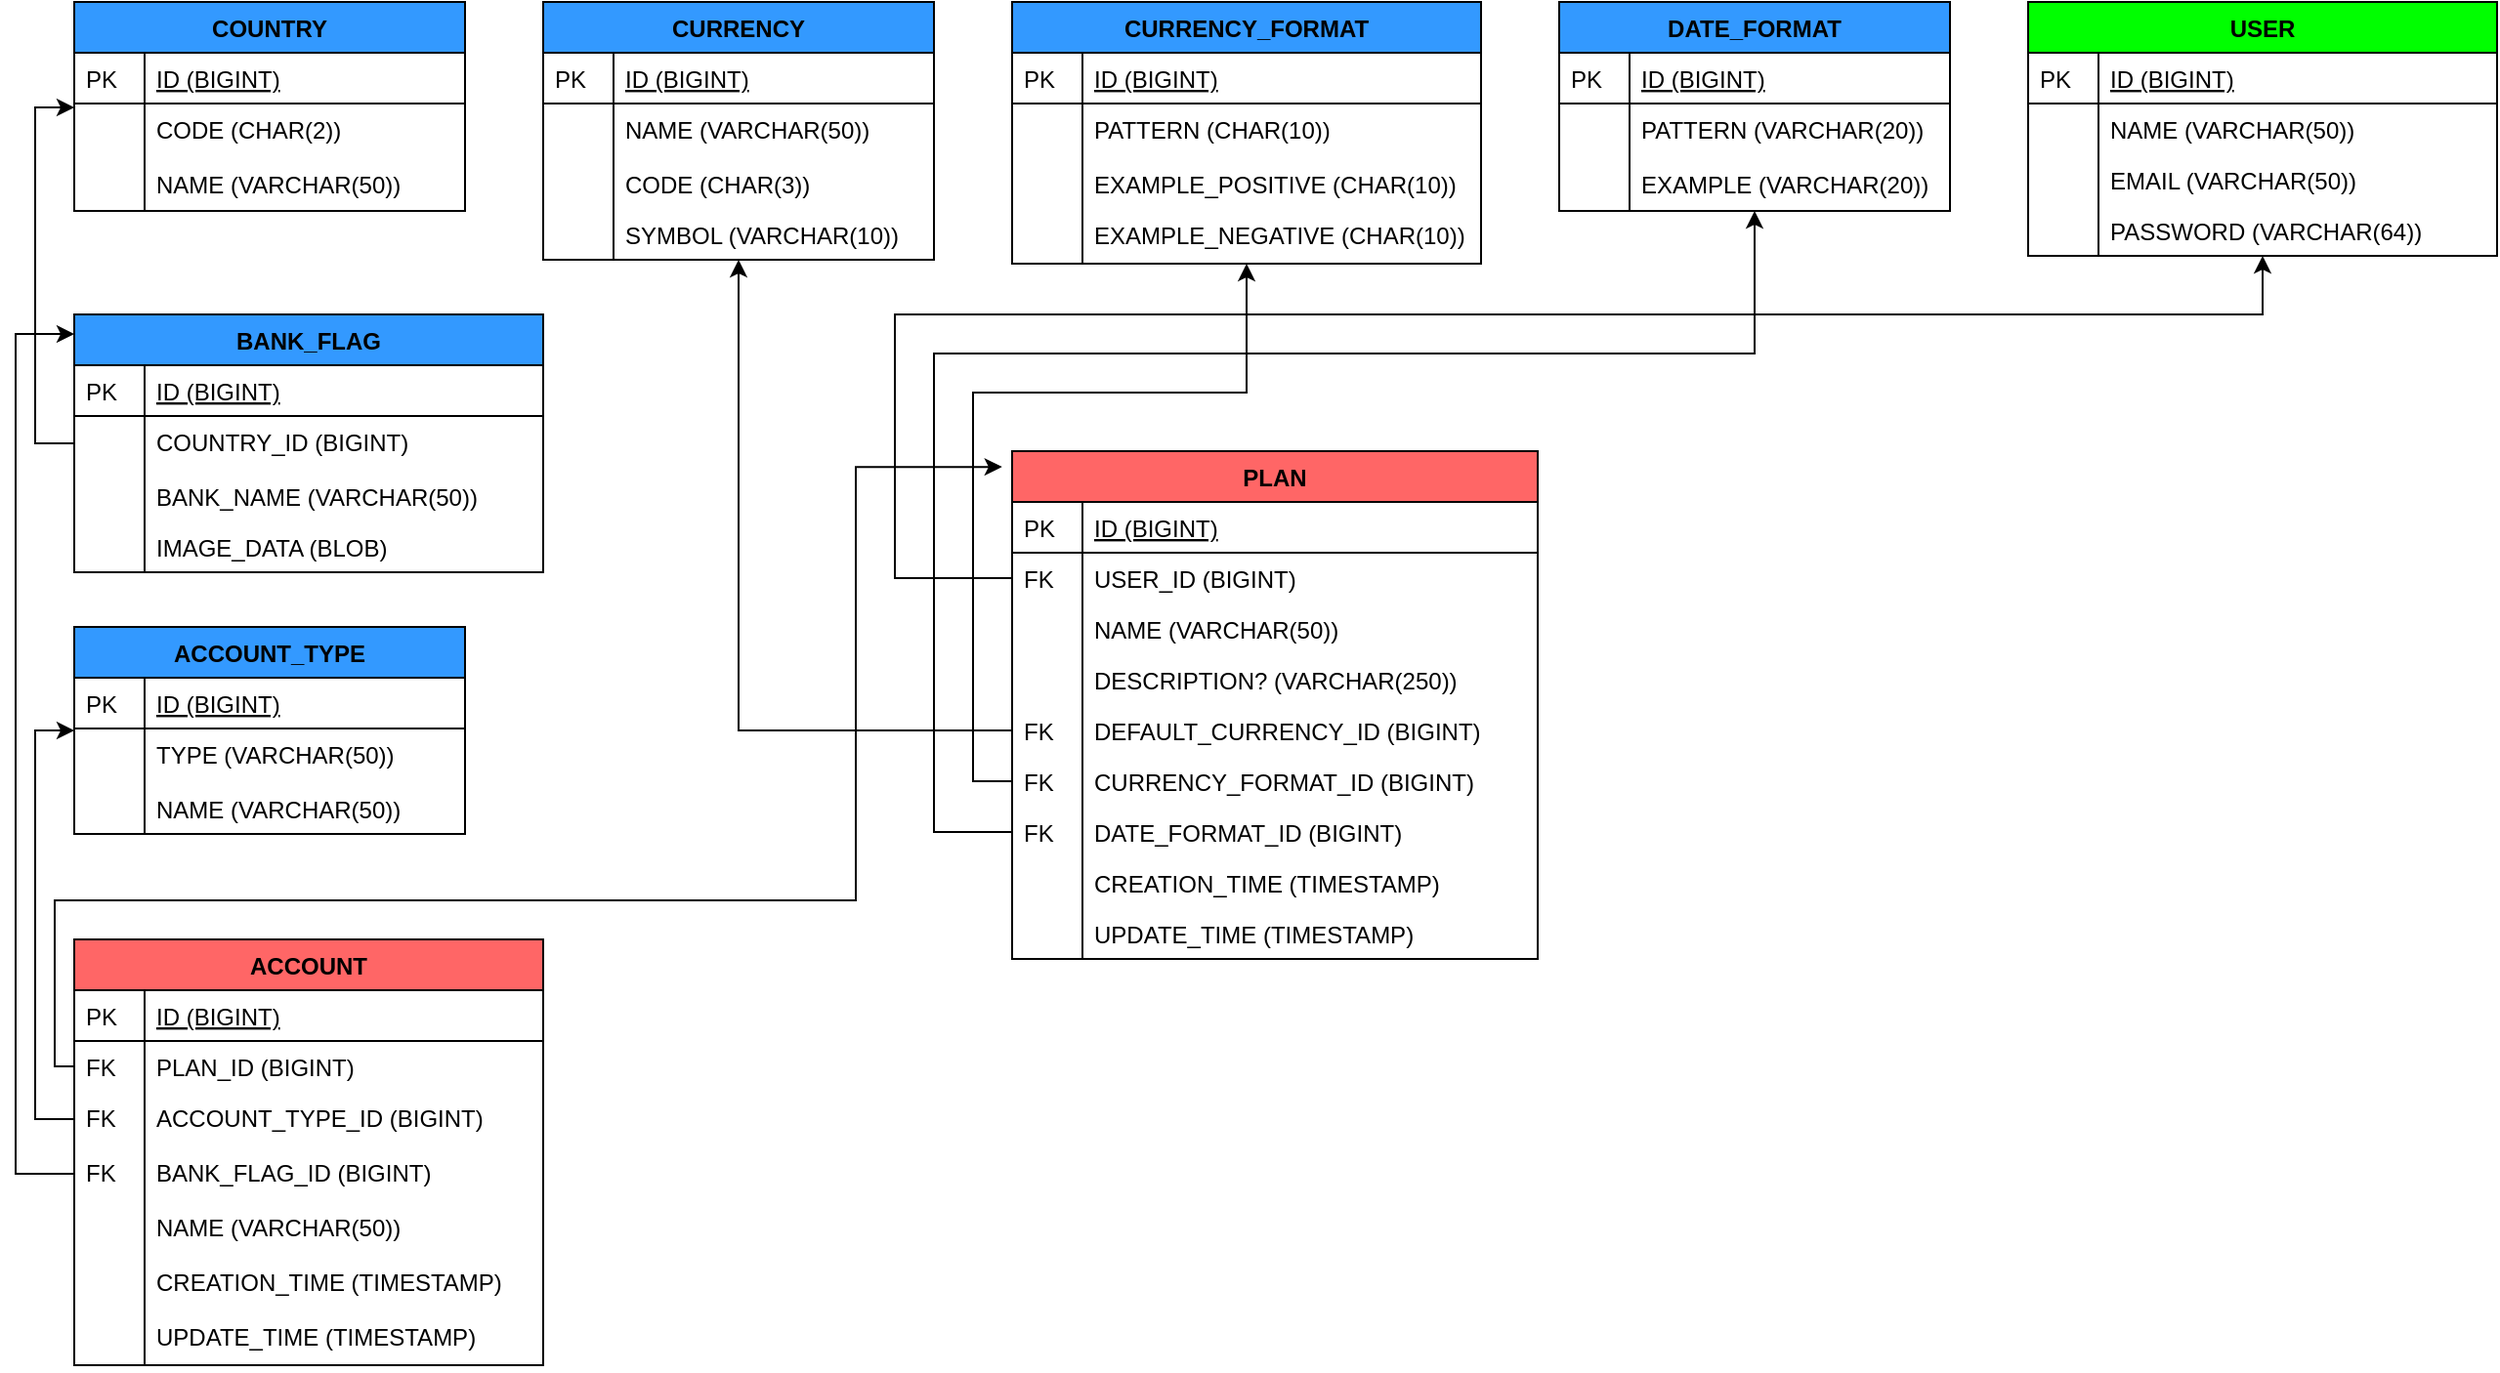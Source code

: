 <mxfile version="13.6.2" type="device" pages="2"><diagram id="9HjCTWQhKqA3uIpSMbIY" name="Current"><mxGraphModel dx="2031" dy="1130" grid="1" gridSize="10" guides="1" tooltips="1" connect="1" arrows="1" fold="1" page="1" pageScale="1" pageWidth="850" pageHeight="1100" math="0" shadow="0"><root><mxCell id="T7OELiKQhnEk7PTa8bIc-0"/><mxCell id="T7OELiKQhnEk7PTa8bIc-1" parent="T7OELiKQhnEk7PTa8bIc-0"/><mxCell id="1BAlDojr6nY8HK5jZEtQ-0" value="COUNTRY" style="swimlane;fontStyle=1;childLayout=stackLayout;horizontal=1;startSize=26;horizontalStack=0;resizeParent=1;resizeLast=0;collapsible=1;marginBottom=0;rounded=0;shadow=0;strokeWidth=1;fillColor=#3399FF;" parent="T7OELiKQhnEk7PTa8bIc-1" vertex="1"><mxGeometry x="40" y="40" width="200" height="107" as="geometry"><mxRectangle x="260" y="270" width="160" height="26" as="alternateBounds"/></mxGeometry></mxCell><mxCell id="1BAlDojr6nY8HK5jZEtQ-1" value="ID (BIGINT)" style="shape=partialRectangle;top=0;left=0;right=0;bottom=1;align=left;verticalAlign=top;fillColor=none;spacingLeft=40;spacingRight=4;overflow=hidden;rotatable=0;points=[[0,0.5],[1,0.5]];portConstraint=eastwest;dropTarget=0;rounded=0;shadow=0;strokeWidth=1;fontStyle=4" parent="1BAlDojr6nY8HK5jZEtQ-0" vertex="1"><mxGeometry y="26" width="200" height="26" as="geometry"/></mxCell><mxCell id="1BAlDojr6nY8HK5jZEtQ-2" value="PK" style="shape=partialRectangle;top=0;left=0;bottom=0;fillColor=none;align=left;verticalAlign=top;spacingLeft=4;spacingRight=4;overflow=hidden;rotatable=0;points=[];portConstraint=eastwest;part=1;" parent="1BAlDojr6nY8HK5jZEtQ-1" vertex="1" connectable="0"><mxGeometry width="36" height="26" as="geometry"/></mxCell><mxCell id="1BAlDojr6nY8HK5jZEtQ-3" value="CODE (CHAR(2))" style="shape=partialRectangle;top=0;left=0;right=0;bottom=0;align=left;verticalAlign=top;fillColor=none;spacingLeft=40;spacingRight=4;overflow=hidden;rotatable=0;points=[[0,0.5],[1,0.5]];portConstraint=eastwest;dropTarget=0;rounded=0;shadow=0;strokeWidth=1;" parent="1BAlDojr6nY8HK5jZEtQ-0" vertex="1"><mxGeometry y="52" width="200" height="28" as="geometry"/></mxCell><mxCell id="1BAlDojr6nY8HK5jZEtQ-4" value="" style="shape=partialRectangle;top=0;left=0;bottom=0;fillColor=none;align=left;verticalAlign=top;spacingLeft=4;spacingRight=4;overflow=hidden;rotatable=0;points=[];portConstraint=eastwest;part=1;" parent="1BAlDojr6nY8HK5jZEtQ-3" vertex="1" connectable="0"><mxGeometry width="36" height="28" as="geometry"/></mxCell><mxCell id="1BAlDojr6nY8HK5jZEtQ-5" value="NAME (VARCHAR(50))" style="shape=partialRectangle;top=0;left=0;right=0;bottom=0;align=left;verticalAlign=top;fillColor=none;spacingLeft=40;spacingRight=4;overflow=hidden;rotatable=0;points=[[0,0.5],[1,0.5]];portConstraint=eastwest;dropTarget=0;rounded=0;shadow=0;strokeWidth=1;" parent="1BAlDojr6nY8HK5jZEtQ-0" vertex="1"><mxGeometry y="80" width="200" height="26" as="geometry"/></mxCell><mxCell id="1BAlDojr6nY8HK5jZEtQ-6" value="" style="shape=partialRectangle;top=0;left=0;bottom=0;fillColor=none;align=left;verticalAlign=top;spacingLeft=4;spacingRight=4;overflow=hidden;rotatable=0;points=[];portConstraint=eastwest;part=1;" parent="1BAlDojr6nY8HK5jZEtQ-5" vertex="1" connectable="0"><mxGeometry width="36" height="26" as="geometry"/></mxCell><mxCell id="C4E6iuJ-xkHHTwzB2Bl9-0" value="CURRENCY" style="swimlane;fontStyle=1;childLayout=stackLayout;horizontal=1;startSize=26;horizontalStack=0;resizeParent=1;resizeLast=0;collapsible=1;marginBottom=0;rounded=0;shadow=0;strokeWidth=1;fillColor=#3399FF;" parent="T7OELiKQhnEk7PTa8bIc-1" vertex="1"><mxGeometry x="280" y="40" width="200" height="132" as="geometry"><mxRectangle x="260" y="270" width="160" height="26" as="alternateBounds"/></mxGeometry></mxCell><mxCell id="C4E6iuJ-xkHHTwzB2Bl9-1" value="ID (BIGINT)" style="shape=partialRectangle;top=0;left=0;right=0;bottom=1;align=left;verticalAlign=top;fillColor=none;spacingLeft=40;spacingRight=4;overflow=hidden;rotatable=0;points=[[0,0.5],[1,0.5]];portConstraint=eastwest;dropTarget=0;rounded=0;shadow=0;strokeWidth=1;fontStyle=4" parent="C4E6iuJ-xkHHTwzB2Bl9-0" vertex="1"><mxGeometry y="26" width="200" height="26" as="geometry"/></mxCell><mxCell id="C4E6iuJ-xkHHTwzB2Bl9-2" value="PK" style="shape=partialRectangle;top=0;left=0;bottom=0;fillColor=none;align=left;verticalAlign=top;spacingLeft=4;spacingRight=4;overflow=hidden;rotatable=0;points=[];portConstraint=eastwest;part=1;" parent="C4E6iuJ-xkHHTwzB2Bl9-1" vertex="1" connectable="0"><mxGeometry width="36" height="26" as="geometry"/></mxCell><mxCell id="C4E6iuJ-xkHHTwzB2Bl9-3" value="NAME (VARCHAR(50))" style="shape=partialRectangle;top=0;left=0;right=0;bottom=0;align=left;verticalAlign=top;fillColor=none;spacingLeft=40;spacingRight=4;overflow=hidden;rotatable=0;points=[[0,0.5],[1,0.5]];portConstraint=eastwest;dropTarget=0;rounded=0;shadow=0;strokeWidth=1;" parent="C4E6iuJ-xkHHTwzB2Bl9-0" vertex="1"><mxGeometry y="52" width="200" height="28" as="geometry"/></mxCell><mxCell id="C4E6iuJ-xkHHTwzB2Bl9-4" value="" style="shape=partialRectangle;top=0;left=0;bottom=0;fillColor=none;align=left;verticalAlign=top;spacingLeft=4;spacingRight=4;overflow=hidden;rotatable=0;points=[];portConstraint=eastwest;part=1;" parent="C4E6iuJ-xkHHTwzB2Bl9-3" vertex="1" connectable="0"><mxGeometry width="36" height="28" as="geometry"/></mxCell><mxCell id="C4E6iuJ-xkHHTwzB2Bl9-5" value="CODE (CHAR(3))" style="shape=partialRectangle;top=0;left=0;right=0;bottom=0;align=left;verticalAlign=top;fillColor=none;spacingLeft=40;spacingRight=4;overflow=hidden;rotatable=0;points=[[0,0.5],[1,0.5]];portConstraint=eastwest;dropTarget=0;rounded=0;shadow=0;strokeWidth=1;" parent="C4E6iuJ-xkHHTwzB2Bl9-0" vertex="1"><mxGeometry y="80" width="200" height="26" as="geometry"/></mxCell><mxCell id="C4E6iuJ-xkHHTwzB2Bl9-6" value="" style="shape=partialRectangle;top=0;left=0;bottom=0;fillColor=none;align=left;verticalAlign=top;spacingLeft=4;spacingRight=4;overflow=hidden;rotatable=0;points=[];portConstraint=eastwest;part=1;" parent="C4E6iuJ-xkHHTwzB2Bl9-5" vertex="1" connectable="0"><mxGeometry width="36" height="26" as="geometry"/></mxCell><mxCell id="C4E6iuJ-xkHHTwzB2Bl9-7" value="SYMBOL (VARCHAR(10))" style="shape=partialRectangle;top=0;left=0;right=0;bottom=0;align=left;verticalAlign=top;fillColor=none;spacingLeft=40;spacingRight=4;overflow=hidden;rotatable=0;points=[[0,0.5],[1,0.5]];portConstraint=eastwest;dropTarget=0;rounded=0;shadow=0;strokeWidth=1;" parent="C4E6iuJ-xkHHTwzB2Bl9-0" vertex="1"><mxGeometry y="106" width="200" height="26" as="geometry"/></mxCell><mxCell id="C4E6iuJ-xkHHTwzB2Bl9-8" value="" style="shape=partialRectangle;top=0;left=0;bottom=0;fillColor=none;align=left;verticalAlign=top;spacingLeft=4;spacingRight=4;overflow=hidden;rotatable=0;points=[];portConstraint=eastwest;part=1;" parent="C4E6iuJ-xkHHTwzB2Bl9-7" vertex="1" connectable="0"><mxGeometry width="36" height="26" as="geometry"/></mxCell><mxCell id="I-aQibW5LWfLaIxQhMHA-0" value="CURRENCY_FORMAT" style="swimlane;fontStyle=1;childLayout=stackLayout;horizontal=1;startSize=26;horizontalStack=0;resizeParent=1;resizeLast=0;collapsible=1;marginBottom=0;rounded=0;shadow=0;strokeWidth=1;fillColor=#3399FF;" parent="T7OELiKQhnEk7PTa8bIc-1" vertex="1"><mxGeometry x="520" y="40" width="240" height="134" as="geometry"><mxRectangle x="260" y="270" width="160" height="26" as="alternateBounds"/></mxGeometry></mxCell><mxCell id="I-aQibW5LWfLaIxQhMHA-1" value="ID (BIGINT)" style="shape=partialRectangle;top=0;left=0;right=0;bottom=1;align=left;verticalAlign=top;fillColor=none;spacingLeft=40;spacingRight=4;overflow=hidden;rotatable=0;points=[[0,0.5],[1,0.5]];portConstraint=eastwest;dropTarget=0;rounded=0;shadow=0;strokeWidth=1;fontStyle=4" parent="I-aQibW5LWfLaIxQhMHA-0" vertex="1"><mxGeometry y="26" width="240" height="26" as="geometry"/></mxCell><mxCell id="I-aQibW5LWfLaIxQhMHA-2" value="PK" style="shape=partialRectangle;top=0;left=0;bottom=0;fillColor=none;align=left;verticalAlign=top;spacingLeft=4;spacingRight=4;overflow=hidden;rotatable=0;points=[];portConstraint=eastwest;part=1;" parent="I-aQibW5LWfLaIxQhMHA-1" vertex="1" connectable="0"><mxGeometry width="36" height="26" as="geometry"/></mxCell><mxCell id="I-aQibW5LWfLaIxQhMHA-3" value="PATTERN (CHAR(10))" style="shape=partialRectangle;top=0;left=0;right=0;bottom=0;align=left;verticalAlign=top;fillColor=none;spacingLeft=40;spacingRight=4;overflow=hidden;rotatable=0;points=[[0,0.5],[1,0.5]];portConstraint=eastwest;dropTarget=0;rounded=0;shadow=0;strokeWidth=1;" parent="I-aQibW5LWfLaIxQhMHA-0" vertex="1"><mxGeometry y="52" width="240" height="28" as="geometry"/></mxCell><mxCell id="I-aQibW5LWfLaIxQhMHA-4" value="" style="shape=partialRectangle;top=0;left=0;bottom=0;fillColor=none;align=left;verticalAlign=top;spacingLeft=4;spacingRight=4;overflow=hidden;rotatable=0;points=[];portConstraint=eastwest;part=1;" parent="I-aQibW5LWfLaIxQhMHA-3" vertex="1" connectable="0"><mxGeometry width="36" height="28" as="geometry"/></mxCell><mxCell id="I-aQibW5LWfLaIxQhMHA-5" value="EXAMPLE_POSITIVE (CHAR(10))" style="shape=partialRectangle;top=0;left=0;right=0;bottom=0;align=left;verticalAlign=top;fillColor=none;spacingLeft=40;spacingRight=4;overflow=hidden;rotatable=0;points=[[0,0.5],[1,0.5]];portConstraint=eastwest;dropTarget=0;rounded=0;shadow=0;strokeWidth=1;" parent="I-aQibW5LWfLaIxQhMHA-0" vertex="1"><mxGeometry y="80" width="240" height="26" as="geometry"/></mxCell><mxCell id="I-aQibW5LWfLaIxQhMHA-6" value="" style="shape=partialRectangle;top=0;left=0;bottom=0;fillColor=none;align=left;verticalAlign=top;spacingLeft=4;spacingRight=4;overflow=hidden;rotatable=0;points=[];portConstraint=eastwest;part=1;" parent="I-aQibW5LWfLaIxQhMHA-5" vertex="1" connectable="0"><mxGeometry width="36" height="26" as="geometry"/></mxCell><mxCell id="I-aQibW5LWfLaIxQhMHA-7" value="EXAMPLE_NEGATIVE (CHAR(10))" style="shape=partialRectangle;top=0;left=0;right=0;bottom=0;align=left;verticalAlign=top;fillColor=none;spacingLeft=40;spacingRight=4;overflow=hidden;rotatable=0;points=[[0,0.5],[1,0.5]];portConstraint=eastwest;dropTarget=0;rounded=0;shadow=0;strokeWidth=1;" parent="I-aQibW5LWfLaIxQhMHA-0" vertex="1"><mxGeometry y="106" width="240" height="28" as="geometry"/></mxCell><mxCell id="I-aQibW5LWfLaIxQhMHA-8" value="" style="shape=partialRectangle;top=0;left=0;bottom=0;fillColor=none;align=left;verticalAlign=top;spacingLeft=4;spacingRight=4;overflow=hidden;rotatable=0;points=[];portConstraint=eastwest;part=1;" parent="I-aQibW5LWfLaIxQhMHA-7" vertex="1" connectable="0"><mxGeometry width="36" height="28" as="geometry"/></mxCell><mxCell id="uN1s-R3TehVwIY7cOEBX-0" value="DATE_FORMAT" style="swimlane;fontStyle=1;childLayout=stackLayout;horizontal=1;startSize=26;horizontalStack=0;resizeParent=1;resizeLast=0;collapsible=1;marginBottom=0;rounded=0;shadow=0;strokeWidth=1;fillColor=#3399FF;" parent="T7OELiKQhnEk7PTa8bIc-1" vertex="1"><mxGeometry x="800" y="40" width="200" height="107" as="geometry"><mxRectangle x="260" y="270" width="160" height="26" as="alternateBounds"/></mxGeometry></mxCell><mxCell id="uN1s-R3TehVwIY7cOEBX-1" value="ID (BIGINT)" style="shape=partialRectangle;top=0;left=0;right=0;bottom=1;align=left;verticalAlign=top;fillColor=none;spacingLeft=40;spacingRight=4;overflow=hidden;rotatable=0;points=[[0,0.5],[1,0.5]];portConstraint=eastwest;dropTarget=0;rounded=0;shadow=0;strokeWidth=1;fontStyle=4" parent="uN1s-R3TehVwIY7cOEBX-0" vertex="1"><mxGeometry y="26" width="200" height="26" as="geometry"/></mxCell><mxCell id="uN1s-R3TehVwIY7cOEBX-2" value="PK" style="shape=partialRectangle;top=0;left=0;bottom=0;fillColor=none;align=left;verticalAlign=top;spacingLeft=4;spacingRight=4;overflow=hidden;rotatable=0;points=[];portConstraint=eastwest;part=1;" parent="uN1s-R3TehVwIY7cOEBX-1" vertex="1" connectable="0"><mxGeometry width="36" height="26" as="geometry"/></mxCell><mxCell id="uN1s-R3TehVwIY7cOEBX-3" value="PATTERN (VARCHAR(20))" style="shape=partialRectangle;top=0;left=0;right=0;bottom=0;align=left;verticalAlign=top;fillColor=none;spacingLeft=40;spacingRight=4;overflow=hidden;rotatable=0;points=[[0,0.5],[1,0.5]];portConstraint=eastwest;dropTarget=0;rounded=0;shadow=0;strokeWidth=1;" parent="uN1s-R3TehVwIY7cOEBX-0" vertex="1"><mxGeometry y="52" width="200" height="28" as="geometry"/></mxCell><mxCell id="uN1s-R3TehVwIY7cOEBX-4" value="" style="shape=partialRectangle;top=0;left=0;bottom=0;fillColor=none;align=left;verticalAlign=top;spacingLeft=4;spacingRight=4;overflow=hidden;rotatable=0;points=[];portConstraint=eastwest;part=1;" parent="uN1s-R3TehVwIY7cOEBX-3" vertex="1" connectable="0"><mxGeometry width="36" height="28" as="geometry"/></mxCell><mxCell id="uN1s-R3TehVwIY7cOEBX-5" value="EXAMPLE (VARCHAR(20))" style="shape=partialRectangle;top=0;left=0;right=0;bottom=0;align=left;verticalAlign=top;fillColor=none;spacingLeft=40;spacingRight=4;overflow=hidden;rotatable=0;points=[[0,0.5],[1,0.5]];portConstraint=eastwest;dropTarget=0;rounded=0;shadow=0;strokeWidth=1;" parent="uN1s-R3TehVwIY7cOEBX-0" vertex="1"><mxGeometry y="80" width="200" height="26" as="geometry"/></mxCell><mxCell id="uN1s-R3TehVwIY7cOEBX-6" value="" style="shape=partialRectangle;top=0;left=0;bottom=0;fillColor=none;align=left;verticalAlign=top;spacingLeft=4;spacingRight=4;overflow=hidden;rotatable=0;points=[];portConstraint=eastwest;part=1;" parent="uN1s-R3TehVwIY7cOEBX-5" vertex="1" connectable="0"><mxGeometry width="36" height="26" as="geometry"/></mxCell><mxCell id="AmDGy_0LYXtavK38oFou-0" value="USER" style="swimlane;fontStyle=1;childLayout=stackLayout;horizontal=1;startSize=26;horizontalStack=0;resizeParent=1;resizeLast=0;collapsible=1;marginBottom=0;rounded=0;shadow=0;strokeWidth=1;fillColor=#00FF00;" parent="T7OELiKQhnEk7PTa8bIc-1" vertex="1"><mxGeometry x="1040" y="40" width="240" height="130" as="geometry"><mxRectangle x="260" y="270" width="160" height="26" as="alternateBounds"/></mxGeometry></mxCell><mxCell id="AmDGy_0LYXtavK38oFou-1" value="ID (BIGINT)" style="shape=partialRectangle;top=0;left=0;right=0;bottom=1;align=left;verticalAlign=top;fillColor=none;spacingLeft=40;spacingRight=4;overflow=hidden;rotatable=0;points=[[0,0.5],[1,0.5]];portConstraint=eastwest;dropTarget=0;rounded=0;shadow=0;strokeWidth=1;fontStyle=4" parent="AmDGy_0LYXtavK38oFou-0" vertex="1"><mxGeometry y="26" width="240" height="26" as="geometry"/></mxCell><mxCell id="AmDGy_0LYXtavK38oFou-2" value="PK" style="shape=partialRectangle;top=0;left=0;bottom=0;fillColor=none;align=left;verticalAlign=top;spacingLeft=4;spacingRight=4;overflow=hidden;rotatable=0;points=[];portConstraint=eastwest;part=1;" parent="AmDGy_0LYXtavK38oFou-1" vertex="1" connectable="0"><mxGeometry width="36" height="26" as="geometry"/></mxCell><mxCell id="AmDGy_0LYXtavK38oFou-5" value="NAME (VARCHAR(50))" style="shape=partialRectangle;top=0;left=0;right=0;bottom=0;align=left;verticalAlign=top;fillColor=none;spacingLeft=40;spacingRight=4;overflow=hidden;rotatable=0;points=[[0,0.5],[1,0.5]];portConstraint=eastwest;dropTarget=0;rounded=0;shadow=0;strokeWidth=1;" parent="AmDGy_0LYXtavK38oFou-0" vertex="1"><mxGeometry y="52" width="240" height="26" as="geometry"/></mxCell><mxCell id="AmDGy_0LYXtavK38oFou-6" value="" style="shape=partialRectangle;top=0;left=0;bottom=0;fillColor=none;align=left;verticalAlign=top;spacingLeft=4;spacingRight=4;overflow=hidden;rotatable=0;points=[];portConstraint=eastwest;part=1;" parent="AmDGy_0LYXtavK38oFou-5" vertex="1" connectable="0"><mxGeometry width="36" height="26" as="geometry"/></mxCell><mxCell id="AmDGy_0LYXtavK38oFou-7" value="EMAIL (VARCHAR(50))" style="shape=partialRectangle;top=0;left=0;right=0;bottom=0;align=left;verticalAlign=top;fillColor=none;spacingLeft=40;spacingRight=4;overflow=hidden;rotatable=0;points=[[0,0.5],[1,0.5]];portConstraint=eastwest;dropTarget=0;rounded=0;shadow=0;strokeWidth=1;" parent="AmDGy_0LYXtavK38oFou-0" vertex="1"><mxGeometry y="78" width="240" height="26" as="geometry"/></mxCell><mxCell id="AmDGy_0LYXtavK38oFou-8" value="" style="shape=partialRectangle;top=0;left=0;bottom=0;fillColor=none;align=left;verticalAlign=top;spacingLeft=4;spacingRight=4;overflow=hidden;rotatable=0;points=[];portConstraint=eastwest;part=1;" parent="AmDGy_0LYXtavK38oFou-7" vertex="1" connectable="0"><mxGeometry width="36" height="26" as="geometry"/></mxCell><mxCell id="AmDGy_0LYXtavK38oFou-9" value="PASSWORD (VARCHAR(64))" style="shape=partialRectangle;top=0;left=0;right=0;bottom=0;align=left;verticalAlign=top;fillColor=none;spacingLeft=40;spacingRight=4;overflow=hidden;rotatable=0;points=[[0,0.5],[1,0.5]];portConstraint=eastwest;dropTarget=0;rounded=0;shadow=0;strokeWidth=1;" parent="AmDGy_0LYXtavK38oFou-0" vertex="1"><mxGeometry y="104" width="240" height="26" as="geometry"/></mxCell><mxCell id="AmDGy_0LYXtavK38oFou-10" value="" style="shape=partialRectangle;top=0;left=0;bottom=0;fillColor=none;align=left;verticalAlign=top;spacingLeft=4;spacingRight=4;overflow=hidden;rotatable=0;points=[];portConstraint=eastwest;part=1;" parent="AmDGy_0LYXtavK38oFou-9" vertex="1" connectable="0"><mxGeometry width="36" height="26" as="geometry"/></mxCell><mxCell id="_0SU6HuFMjdTc46n8P5p-0" value="PLAN" style="swimlane;fontStyle=1;childLayout=stackLayout;horizontal=1;startSize=26;horizontalStack=0;resizeParent=1;resizeLast=0;collapsible=1;marginBottom=0;rounded=0;shadow=0;strokeWidth=1;fillColor=#FF6666;" parent="T7OELiKQhnEk7PTa8bIc-1" vertex="1"><mxGeometry x="520" y="270" width="269" height="260" as="geometry"><mxRectangle x="20" y="80" width="160" height="26" as="alternateBounds"/></mxGeometry></mxCell><mxCell id="_0SU6HuFMjdTc46n8P5p-1" value="ID (BIGINT)" style="shape=partialRectangle;top=0;left=0;right=0;bottom=1;align=left;verticalAlign=top;fillColor=none;spacingLeft=40;spacingRight=4;overflow=hidden;rotatable=0;points=[[0,0.5],[1,0.5]];portConstraint=eastwest;dropTarget=0;rounded=0;shadow=0;strokeWidth=1;fontStyle=4" parent="_0SU6HuFMjdTc46n8P5p-0" vertex="1"><mxGeometry y="26" width="269" height="26" as="geometry"/></mxCell><mxCell id="_0SU6HuFMjdTc46n8P5p-2" value="PK" style="shape=partialRectangle;top=0;left=0;bottom=0;fillColor=none;align=left;verticalAlign=top;spacingLeft=4;spacingRight=4;overflow=hidden;rotatable=0;points=[];portConstraint=eastwest;part=1;" parent="_0SU6HuFMjdTc46n8P5p-1" vertex="1" connectable="0"><mxGeometry width="36" height="26" as="geometry"/></mxCell><mxCell id="_0SU6HuFMjdTc46n8P5p-3" value="USER_ID (BIGINT)" style="shape=partialRectangle;top=0;left=0;right=0;bottom=0;align=left;verticalAlign=top;fillColor=none;spacingLeft=40;spacingRight=4;overflow=hidden;rotatable=0;points=[[0,0.5],[1,0.5]];portConstraint=eastwest;dropTarget=0;rounded=0;shadow=0;strokeWidth=1;" parent="_0SU6HuFMjdTc46n8P5p-0" vertex="1"><mxGeometry y="52" width="269" height="26" as="geometry"/></mxCell><mxCell id="_0SU6HuFMjdTc46n8P5p-4" value="FK" style="shape=partialRectangle;top=0;left=0;bottom=0;fillColor=none;align=left;verticalAlign=top;spacingLeft=4;spacingRight=4;overflow=hidden;rotatable=0;points=[];portConstraint=eastwest;part=1;" parent="_0SU6HuFMjdTc46n8P5p-3" vertex="1" connectable="0"><mxGeometry width="36" height="26" as="geometry"/></mxCell><mxCell id="_0SU6HuFMjdTc46n8P5p-5" value="NAME (VARCHAR(50))" style="shape=partialRectangle;top=0;left=0;right=0;bottom=0;align=left;verticalAlign=top;fillColor=none;spacingLeft=40;spacingRight=4;overflow=hidden;rotatable=0;points=[[0,0.5],[1,0.5]];portConstraint=eastwest;dropTarget=0;rounded=0;shadow=0;strokeWidth=1;" parent="_0SU6HuFMjdTc46n8P5p-0" vertex="1"><mxGeometry y="78" width="269" height="26" as="geometry"/></mxCell><mxCell id="_0SU6HuFMjdTc46n8P5p-6" value="" style="shape=partialRectangle;top=0;left=0;bottom=0;fillColor=none;align=left;verticalAlign=top;spacingLeft=4;spacingRight=4;overflow=hidden;rotatable=0;points=[];portConstraint=eastwest;part=1;" parent="_0SU6HuFMjdTc46n8P5p-5" vertex="1" connectable="0"><mxGeometry width="36" height="26" as="geometry"/></mxCell><mxCell id="_0SU6HuFMjdTc46n8P5p-7" value="DESCRIPTION? (VARCHAR(250))" style="shape=partialRectangle;top=0;left=0;right=0;bottom=0;align=left;verticalAlign=top;fillColor=none;spacingLeft=40;spacingRight=4;overflow=hidden;rotatable=0;points=[[0,0.5],[1,0.5]];portConstraint=eastwest;dropTarget=0;rounded=0;shadow=0;strokeWidth=1;" parent="_0SU6HuFMjdTc46n8P5p-0" vertex="1"><mxGeometry y="104" width="269" height="26" as="geometry"/></mxCell><mxCell id="_0SU6HuFMjdTc46n8P5p-8" value="" style="shape=partialRectangle;top=0;left=0;bottom=0;fillColor=none;align=left;verticalAlign=top;spacingLeft=4;spacingRight=4;overflow=hidden;rotatable=0;points=[];portConstraint=eastwest;part=1;" parent="_0SU6HuFMjdTc46n8P5p-7" vertex="1" connectable="0"><mxGeometry width="36" height="26" as="geometry"/></mxCell><mxCell id="_0SU6HuFMjdTc46n8P5p-9" value="DEFAULT_CURRENCY_ID (BIGINT)" style="shape=partialRectangle;top=0;left=0;right=0;bottom=0;align=left;verticalAlign=top;fillColor=none;spacingLeft=40;spacingRight=4;overflow=hidden;rotatable=0;points=[[0,0.5],[1,0.5]];portConstraint=eastwest;dropTarget=0;rounded=0;shadow=0;strokeWidth=1;" parent="_0SU6HuFMjdTc46n8P5p-0" vertex="1"><mxGeometry y="130" width="269" height="26" as="geometry"/></mxCell><mxCell id="_0SU6HuFMjdTc46n8P5p-10" value="FK" style="shape=partialRectangle;top=0;left=0;bottom=0;fillColor=none;align=left;verticalAlign=top;spacingLeft=4;spacingRight=4;overflow=hidden;rotatable=0;points=[];portConstraint=eastwest;part=1;" parent="_0SU6HuFMjdTc46n8P5p-9" vertex="1" connectable="0"><mxGeometry width="36" height="26" as="geometry"/></mxCell><mxCell id="_0SU6HuFMjdTc46n8P5p-11" value="CURRENCY_FORMAT_ID (BIGINT)" style="shape=partialRectangle;top=0;left=0;right=0;bottom=0;align=left;verticalAlign=top;fillColor=none;spacingLeft=40;spacingRight=4;overflow=hidden;rotatable=0;points=[[0,0.5],[1,0.5]];portConstraint=eastwest;dropTarget=0;rounded=0;shadow=0;strokeWidth=1;" parent="_0SU6HuFMjdTc46n8P5p-0" vertex="1"><mxGeometry y="156" width="269" height="26" as="geometry"/></mxCell><mxCell id="_0SU6HuFMjdTc46n8P5p-12" value="FK" style="shape=partialRectangle;top=0;left=0;bottom=0;fillColor=none;align=left;verticalAlign=top;spacingLeft=4;spacingRight=4;overflow=hidden;rotatable=0;points=[];portConstraint=eastwest;part=1;" parent="_0SU6HuFMjdTc46n8P5p-11" vertex="1" connectable="0"><mxGeometry width="36" height="26" as="geometry"/></mxCell><mxCell id="_0SU6HuFMjdTc46n8P5p-13" value="DATE_FORMAT_ID (BIGINT)" style="shape=partialRectangle;top=0;left=0;right=0;bottom=0;align=left;verticalAlign=top;fillColor=none;spacingLeft=40;spacingRight=4;overflow=hidden;rotatable=0;points=[[0,0.5],[1,0.5]];portConstraint=eastwest;dropTarget=0;rounded=0;shadow=0;strokeWidth=1;" parent="_0SU6HuFMjdTc46n8P5p-0" vertex="1"><mxGeometry y="182" width="269" height="26" as="geometry"/></mxCell><mxCell id="_0SU6HuFMjdTc46n8P5p-14" value="FK" style="shape=partialRectangle;top=0;left=0;bottom=0;fillColor=none;align=left;verticalAlign=top;spacingLeft=4;spacingRight=4;overflow=hidden;rotatable=0;points=[];portConstraint=eastwest;part=1;" parent="_0SU6HuFMjdTc46n8P5p-13" vertex="1" connectable="0"><mxGeometry width="36" height="26" as="geometry"/></mxCell><mxCell id="_0SU6HuFMjdTc46n8P5p-15" value="CREATION_TIME (TIMESTAMP)" style="shape=partialRectangle;top=0;left=0;right=0;bottom=0;align=left;verticalAlign=top;fillColor=none;spacingLeft=40;spacingRight=4;overflow=hidden;rotatable=0;points=[[0,0.5],[1,0.5]];portConstraint=eastwest;dropTarget=0;rounded=0;shadow=0;strokeWidth=1;" parent="_0SU6HuFMjdTc46n8P5p-0" vertex="1"><mxGeometry y="208" width="269" height="26" as="geometry"/></mxCell><mxCell id="_0SU6HuFMjdTc46n8P5p-16" value="" style="shape=partialRectangle;top=0;left=0;bottom=0;fillColor=none;align=left;verticalAlign=top;spacingLeft=4;spacingRight=4;overflow=hidden;rotatable=0;points=[];portConstraint=eastwest;part=1;" parent="_0SU6HuFMjdTc46n8P5p-15" vertex="1" connectable="0"><mxGeometry width="36" height="26" as="geometry"/></mxCell><mxCell id="_0SU6HuFMjdTc46n8P5p-17" value="UPDATE_TIME (TIMESTAMP)" style="shape=partialRectangle;top=0;left=0;right=0;bottom=0;align=left;verticalAlign=top;fillColor=none;spacingLeft=40;spacingRight=4;overflow=hidden;rotatable=0;points=[[0,0.5],[1,0.5]];portConstraint=eastwest;dropTarget=0;rounded=0;shadow=0;strokeWidth=1;" parent="_0SU6HuFMjdTc46n8P5p-0" vertex="1"><mxGeometry y="234" width="269" height="26" as="geometry"/></mxCell><mxCell id="_0SU6HuFMjdTc46n8P5p-18" value="" style="shape=partialRectangle;top=0;left=0;bottom=0;fillColor=none;align=left;verticalAlign=top;spacingLeft=4;spacingRight=4;overflow=hidden;rotatable=0;points=[];portConstraint=eastwest;part=1;" parent="_0SU6HuFMjdTc46n8P5p-17" vertex="1" connectable="0"><mxGeometry width="36" height="26" as="geometry"/></mxCell><mxCell id="TzPotH1iPQxCoN-Fut7l-7" style="edgeStyle=orthogonalEdgeStyle;rounded=0;orthogonalLoop=1;jettySize=auto;html=1;" parent="T7OELiKQhnEk7PTa8bIc-1" source="_0SU6HuFMjdTc46n8P5p-3" target="AmDGy_0LYXtavK38oFou-0" edge="1"><mxGeometry relative="1" as="geometry"><Array as="points"><mxPoint x="460" y="335"/><mxPoint x="460" y="200"/><mxPoint x="1160" y="200"/></Array></mxGeometry></mxCell><mxCell id="TzPotH1iPQxCoN-Fut7l-10" style="edgeStyle=orthogonalEdgeStyle;rounded=0;orthogonalLoop=1;jettySize=auto;html=1;" parent="T7OELiKQhnEk7PTa8bIc-1" source="_0SU6HuFMjdTc46n8P5p-9" target="C4E6iuJ-xkHHTwzB2Bl9-0" edge="1"><mxGeometry relative="1" as="geometry"/></mxCell><mxCell id="TzPotH1iPQxCoN-Fut7l-11" style="edgeStyle=orthogonalEdgeStyle;rounded=0;orthogonalLoop=1;jettySize=auto;html=1;" parent="T7OELiKQhnEk7PTa8bIc-1" source="_0SU6HuFMjdTc46n8P5p-11" target="I-aQibW5LWfLaIxQhMHA-0" edge="1"><mxGeometry relative="1" as="geometry"><Array as="points"><mxPoint x="500" y="439"/><mxPoint x="500" y="240"/><mxPoint x="640" y="240"/></Array></mxGeometry></mxCell><mxCell id="TzPotH1iPQxCoN-Fut7l-12" style="edgeStyle=orthogonalEdgeStyle;rounded=0;orthogonalLoop=1;jettySize=auto;html=1;" parent="T7OELiKQhnEk7PTa8bIc-1" source="_0SU6HuFMjdTc46n8P5p-13" target="uN1s-R3TehVwIY7cOEBX-0" edge="1"><mxGeometry relative="1" as="geometry"><Array as="points"><mxPoint x="480" y="465"/><mxPoint x="480" y="220"/><mxPoint x="900" y="220"/></Array></mxGeometry></mxCell><mxCell id="TzPotH1iPQxCoN-Fut7l-15" value="BANK_FLAG" style="swimlane;fontStyle=1;childLayout=stackLayout;horizontal=1;startSize=26;horizontalStack=0;resizeParent=1;resizeLast=0;collapsible=1;marginBottom=0;rounded=0;shadow=0;strokeWidth=1;fillColor=#3399FF;" parent="T7OELiKQhnEk7PTa8bIc-1" vertex="1"><mxGeometry x="40" y="200" width="240" height="132" as="geometry"><mxRectangle x="260" y="270" width="160" height="26" as="alternateBounds"/></mxGeometry></mxCell><mxCell id="TzPotH1iPQxCoN-Fut7l-16" value="ID (BIGINT)" style="shape=partialRectangle;top=0;left=0;right=0;bottom=1;align=left;verticalAlign=top;fillColor=none;spacingLeft=40;spacingRight=4;overflow=hidden;rotatable=0;points=[[0,0.5],[1,0.5]];portConstraint=eastwest;dropTarget=0;rounded=0;shadow=0;strokeWidth=1;fontStyle=4" parent="TzPotH1iPQxCoN-Fut7l-15" vertex="1"><mxGeometry y="26" width="240" height="26" as="geometry"/></mxCell><mxCell id="TzPotH1iPQxCoN-Fut7l-17" value="PK" style="shape=partialRectangle;top=0;left=0;bottom=0;fillColor=none;align=left;verticalAlign=top;spacingLeft=4;spacingRight=4;overflow=hidden;rotatable=0;points=[];portConstraint=eastwest;part=1;" parent="TzPotH1iPQxCoN-Fut7l-16" vertex="1" connectable="0"><mxGeometry width="36" height="26" as="geometry"/></mxCell><mxCell id="TzPotH1iPQxCoN-Fut7l-18" value="COUNTRY_ID (BIGINT)" style="shape=partialRectangle;top=0;left=0;right=0;bottom=0;align=left;verticalAlign=top;fillColor=none;spacingLeft=40;spacingRight=4;overflow=hidden;rotatable=0;points=[[0,0.5],[1,0.5]];portConstraint=eastwest;dropTarget=0;rounded=0;shadow=0;strokeWidth=1;" parent="TzPotH1iPQxCoN-Fut7l-15" vertex="1"><mxGeometry y="52" width="240" height="28" as="geometry"/></mxCell><mxCell id="TzPotH1iPQxCoN-Fut7l-19" value="" style="shape=partialRectangle;top=0;left=0;bottom=0;fillColor=none;align=left;verticalAlign=top;spacingLeft=4;spacingRight=4;overflow=hidden;rotatable=0;points=[];portConstraint=eastwest;part=1;" parent="TzPotH1iPQxCoN-Fut7l-18" vertex="1" connectable="0"><mxGeometry width="36" height="28" as="geometry"/></mxCell><mxCell id="TzPotH1iPQxCoN-Fut7l-20" value="BANK_NAME (VARCHAR(50))" style="shape=partialRectangle;top=0;left=0;right=0;bottom=0;align=left;verticalAlign=top;fillColor=none;spacingLeft=40;spacingRight=4;overflow=hidden;rotatable=0;points=[[0,0.5],[1,0.5]];portConstraint=eastwest;dropTarget=0;rounded=0;shadow=0;strokeWidth=1;" parent="TzPotH1iPQxCoN-Fut7l-15" vertex="1"><mxGeometry y="80" width="240" height="26" as="geometry"/></mxCell><mxCell id="TzPotH1iPQxCoN-Fut7l-21" value="" style="shape=partialRectangle;top=0;left=0;bottom=0;fillColor=none;align=left;verticalAlign=top;spacingLeft=4;spacingRight=4;overflow=hidden;rotatable=0;points=[];portConstraint=eastwest;part=1;" parent="TzPotH1iPQxCoN-Fut7l-20" vertex="1" connectable="0"><mxGeometry width="36" height="26" as="geometry"/></mxCell><mxCell id="TzPotH1iPQxCoN-Fut7l-23" value="IMAGE_DATA (BLOB)" style="shape=partialRectangle;top=0;left=0;right=0;bottom=0;align=left;verticalAlign=top;fillColor=none;spacingLeft=40;spacingRight=4;overflow=hidden;rotatable=0;points=[[0,0.5],[1,0.5]];portConstraint=eastwest;dropTarget=0;rounded=0;shadow=0;strokeWidth=1;" parent="TzPotH1iPQxCoN-Fut7l-15" vertex="1"><mxGeometry y="106" width="240" height="26" as="geometry"/></mxCell><mxCell id="TzPotH1iPQxCoN-Fut7l-24" value="" style="shape=partialRectangle;top=0;left=0;bottom=0;fillColor=none;align=left;verticalAlign=top;spacingLeft=4;spacingRight=4;overflow=hidden;rotatable=0;points=[];portConstraint=eastwest;part=1;" parent="TzPotH1iPQxCoN-Fut7l-23" vertex="1" connectable="0"><mxGeometry width="36" height="26" as="geometry"/></mxCell><mxCell id="TzPotH1iPQxCoN-Fut7l-0" value="ACCOUNT_TYPE" style="swimlane;fontStyle=1;childLayout=stackLayout;horizontal=1;startSize=26;horizontalStack=0;resizeParent=1;resizeLast=0;collapsible=1;marginBottom=0;rounded=0;shadow=0;strokeWidth=1;fillColor=#3399FF;" parent="T7OELiKQhnEk7PTa8bIc-1" vertex="1"><mxGeometry x="40" y="360" width="200" height="106" as="geometry"><mxRectangle x="260" y="270" width="160" height="26" as="alternateBounds"/></mxGeometry></mxCell><mxCell id="TzPotH1iPQxCoN-Fut7l-1" value="ID (BIGINT)" style="shape=partialRectangle;top=0;left=0;right=0;bottom=1;align=left;verticalAlign=top;fillColor=none;spacingLeft=40;spacingRight=4;overflow=hidden;rotatable=0;points=[[0,0.5],[1,0.5]];portConstraint=eastwest;dropTarget=0;rounded=0;shadow=0;strokeWidth=1;fontStyle=4" parent="TzPotH1iPQxCoN-Fut7l-0" vertex="1"><mxGeometry y="26" width="200" height="26" as="geometry"/></mxCell><mxCell id="TzPotH1iPQxCoN-Fut7l-2" value="PK" style="shape=partialRectangle;top=0;left=0;bottom=0;fillColor=none;align=left;verticalAlign=top;spacingLeft=4;spacingRight=4;overflow=hidden;rotatable=0;points=[];portConstraint=eastwest;part=1;" parent="TzPotH1iPQxCoN-Fut7l-1" vertex="1" connectable="0"><mxGeometry width="36" height="26" as="geometry"/></mxCell><mxCell id="TzPotH1iPQxCoN-Fut7l-3" value="TYPE (VARCHAR(50))" style="shape=partialRectangle;top=0;left=0;right=0;bottom=0;align=left;verticalAlign=top;fillColor=none;spacingLeft=40;spacingRight=4;overflow=hidden;rotatable=0;points=[[0,0.5],[1,0.5]];portConstraint=eastwest;dropTarget=0;rounded=0;shadow=0;strokeWidth=1;" parent="TzPotH1iPQxCoN-Fut7l-0" vertex="1"><mxGeometry y="52" width="200" height="28" as="geometry"/></mxCell><mxCell id="TzPotH1iPQxCoN-Fut7l-4" value="" style="shape=partialRectangle;top=0;left=0;bottom=0;fillColor=none;align=left;verticalAlign=top;spacingLeft=4;spacingRight=4;overflow=hidden;rotatable=0;points=[];portConstraint=eastwest;part=1;" parent="TzPotH1iPQxCoN-Fut7l-3" vertex="1" connectable="0"><mxGeometry width="36" height="28" as="geometry"/></mxCell><mxCell id="TzPotH1iPQxCoN-Fut7l-5" value="NAME (VARCHAR(50))" style="shape=partialRectangle;top=0;left=0;right=0;bottom=0;align=left;verticalAlign=top;fillColor=none;spacingLeft=40;spacingRight=4;overflow=hidden;rotatable=0;points=[[0,0.5],[1,0.5]];portConstraint=eastwest;dropTarget=0;rounded=0;shadow=0;strokeWidth=1;" parent="TzPotH1iPQxCoN-Fut7l-0" vertex="1"><mxGeometry y="80" width="200" height="26" as="geometry"/></mxCell><mxCell id="TzPotH1iPQxCoN-Fut7l-6" value="" style="shape=partialRectangle;top=0;left=0;bottom=0;fillColor=none;align=left;verticalAlign=top;spacingLeft=4;spacingRight=4;overflow=hidden;rotatable=0;points=[];portConstraint=eastwest;part=1;" parent="TzPotH1iPQxCoN-Fut7l-5" vertex="1" connectable="0"><mxGeometry width="36" height="26" as="geometry"/></mxCell><mxCell id="6TPBGfCkSXWlAT8c4kEA-0" value="ACCOUNT" style="swimlane;fontStyle=1;childLayout=stackLayout;horizontal=1;startSize=26;horizontalStack=0;resizeParent=1;resizeLast=0;collapsible=1;marginBottom=0;rounded=0;shadow=0;strokeWidth=1;fillColor=#FF6666;" parent="T7OELiKQhnEk7PTa8bIc-1" vertex="1"><mxGeometry x="40" y="520" width="240" height="218" as="geometry"><mxRectangle x="260" y="270" width="160" height="26" as="alternateBounds"/></mxGeometry></mxCell><mxCell id="6TPBGfCkSXWlAT8c4kEA-1" value="ID (BIGINT)" style="shape=partialRectangle;top=0;left=0;right=0;bottom=1;align=left;verticalAlign=top;fillColor=none;spacingLeft=40;spacingRight=4;overflow=hidden;rotatable=0;points=[[0,0.5],[1,0.5]];portConstraint=eastwest;dropTarget=0;rounded=0;shadow=0;strokeWidth=1;fontStyle=4" parent="6TPBGfCkSXWlAT8c4kEA-0" vertex="1"><mxGeometry y="26" width="240" height="26" as="geometry"/></mxCell><mxCell id="6TPBGfCkSXWlAT8c4kEA-2" value="PK" style="shape=partialRectangle;top=0;left=0;bottom=0;fillColor=none;align=left;verticalAlign=top;spacingLeft=4;spacingRight=4;overflow=hidden;rotatable=0;points=[];portConstraint=eastwest;part=1;" parent="6TPBGfCkSXWlAT8c4kEA-1" vertex="1" connectable="0"><mxGeometry width="36" height="26" as="geometry"/></mxCell><mxCell id="6TPBGfCkSXWlAT8c4kEA-3" value="PLAN_ID (BIGINT)" style="shape=partialRectangle;top=0;left=0;right=0;bottom=0;align=left;verticalAlign=top;fillColor=none;spacingLeft=40;spacingRight=4;overflow=hidden;rotatable=0;points=[[0,0.5],[1,0.5]];portConstraint=eastwest;dropTarget=0;rounded=0;shadow=0;strokeWidth=1;" parent="6TPBGfCkSXWlAT8c4kEA-0" vertex="1"><mxGeometry y="52" width="240" height="26" as="geometry"/></mxCell><mxCell id="6TPBGfCkSXWlAT8c4kEA-4" value="FK" style="shape=partialRectangle;top=0;left=0;bottom=0;fillColor=none;align=left;verticalAlign=top;spacingLeft=4;spacingRight=4;overflow=hidden;rotatable=0;points=[];portConstraint=eastwest;part=1;" parent="6TPBGfCkSXWlAT8c4kEA-3" vertex="1" connectable="0"><mxGeometry width="36" height="26" as="geometry"/></mxCell><mxCell id="6TPBGfCkSXWlAT8c4kEA-5" value="ACCOUNT_TYPE_ID (BIGINT)" style="shape=partialRectangle;top=0;left=0;right=0;bottom=0;align=left;verticalAlign=top;fillColor=none;spacingLeft=40;spacingRight=4;overflow=hidden;rotatable=0;points=[[0,0.5],[1,0.5]];portConstraint=eastwest;dropTarget=0;rounded=0;shadow=0;strokeWidth=1;" parent="6TPBGfCkSXWlAT8c4kEA-0" vertex="1"><mxGeometry y="78" width="240" height="28" as="geometry"/></mxCell><mxCell id="6TPBGfCkSXWlAT8c4kEA-6" value="FK" style="shape=partialRectangle;top=0;left=0;bottom=0;fillColor=none;align=left;verticalAlign=top;spacingLeft=4;spacingRight=4;overflow=hidden;rotatable=0;points=[];portConstraint=eastwest;part=1;" parent="6TPBGfCkSXWlAT8c4kEA-5" vertex="1" connectable="0"><mxGeometry width="36" height="28" as="geometry"/></mxCell><mxCell id="6TPBGfCkSXWlAT8c4kEA-7" value="BANK_FLAG_ID (BIGINT)" style="shape=partialRectangle;top=0;left=0;right=0;bottom=0;align=left;verticalAlign=top;fillColor=none;spacingLeft=40;spacingRight=4;overflow=hidden;rotatable=0;points=[[0,0.5],[1,0.5]];portConstraint=eastwest;dropTarget=0;rounded=0;shadow=0;strokeWidth=1;" parent="6TPBGfCkSXWlAT8c4kEA-0" vertex="1"><mxGeometry y="106" width="240" height="28" as="geometry"/></mxCell><mxCell id="6TPBGfCkSXWlAT8c4kEA-8" value="FK" style="shape=partialRectangle;top=0;left=0;bottom=0;fillColor=none;align=left;verticalAlign=top;spacingLeft=4;spacingRight=4;overflow=hidden;rotatable=0;points=[];portConstraint=eastwest;part=1;" parent="6TPBGfCkSXWlAT8c4kEA-7" vertex="1" connectable="0"><mxGeometry width="36" height="28" as="geometry"/></mxCell><mxCell id="6TPBGfCkSXWlAT8c4kEA-9" value="NAME (VARCHAR(50))" style="shape=partialRectangle;top=0;left=0;right=0;bottom=0;align=left;verticalAlign=top;fillColor=none;spacingLeft=40;spacingRight=4;overflow=hidden;rotatable=0;points=[[0,0.5],[1,0.5]];portConstraint=eastwest;dropTarget=0;rounded=0;shadow=0;strokeWidth=1;" parent="6TPBGfCkSXWlAT8c4kEA-0" vertex="1"><mxGeometry y="134" width="240" height="28" as="geometry"/></mxCell><mxCell id="6TPBGfCkSXWlAT8c4kEA-10" value="" style="shape=partialRectangle;top=0;left=0;bottom=0;fillColor=none;align=left;verticalAlign=top;spacingLeft=4;spacingRight=4;overflow=hidden;rotatable=0;points=[];portConstraint=eastwest;part=1;" parent="6TPBGfCkSXWlAT8c4kEA-9" vertex="1" connectable="0"><mxGeometry width="36" height="28" as="geometry"/></mxCell><mxCell id="6TPBGfCkSXWlAT8c4kEA-11" value="CREATION_TIME (TIMESTAMP)" style="shape=partialRectangle;top=0;left=0;right=0;bottom=0;align=left;verticalAlign=top;fillColor=none;spacingLeft=40;spacingRight=4;overflow=hidden;rotatable=0;points=[[0,0.5],[1,0.5]];portConstraint=eastwest;dropTarget=0;rounded=0;shadow=0;strokeWidth=1;" parent="6TPBGfCkSXWlAT8c4kEA-0" vertex="1"><mxGeometry y="162" width="240" height="28" as="geometry"/></mxCell><mxCell id="6TPBGfCkSXWlAT8c4kEA-12" value="" style="shape=partialRectangle;top=0;left=0;bottom=0;fillColor=none;align=left;verticalAlign=top;spacingLeft=4;spacingRight=4;overflow=hidden;rotatable=0;points=[];portConstraint=eastwest;part=1;" parent="6TPBGfCkSXWlAT8c4kEA-11" vertex="1" connectable="0"><mxGeometry width="36" height="28" as="geometry"/></mxCell><mxCell id="TzPotH1iPQxCoN-Fut7l-25" value="UPDATE_TIME (TIMESTAMP)" style="shape=partialRectangle;top=0;left=0;right=0;bottom=0;align=left;verticalAlign=top;fillColor=none;spacingLeft=40;spacingRight=4;overflow=hidden;rotatable=0;points=[[0,0.5],[1,0.5]];portConstraint=eastwest;dropTarget=0;rounded=0;shadow=0;strokeWidth=1;" parent="6TPBGfCkSXWlAT8c4kEA-0" vertex="1"><mxGeometry y="190" width="240" height="28" as="geometry"/></mxCell><mxCell id="TzPotH1iPQxCoN-Fut7l-26" value="" style="shape=partialRectangle;top=0;left=0;bottom=0;fillColor=none;align=left;verticalAlign=top;spacingLeft=4;spacingRight=4;overflow=hidden;rotatable=0;points=[];portConstraint=eastwest;part=1;" parent="TzPotH1iPQxCoN-Fut7l-25" vertex="1" connectable="0"><mxGeometry width="36" height="28" as="geometry"/></mxCell><mxCell id="TzPotH1iPQxCoN-Fut7l-22" style="edgeStyle=orthogonalEdgeStyle;rounded=0;orthogonalLoop=1;jettySize=auto;html=1;" parent="T7OELiKQhnEk7PTa8bIc-1" source="TzPotH1iPQxCoN-Fut7l-18" target="1BAlDojr6nY8HK5jZEtQ-0" edge="1"><mxGeometry relative="1" as="geometry"><Array as="points"><mxPoint x="20" y="266"/><mxPoint x="20" y="94"/></Array></mxGeometry></mxCell><mxCell id="TzPotH1iPQxCoN-Fut7l-29" style="edgeStyle=orthogonalEdgeStyle;rounded=0;orthogonalLoop=1;jettySize=auto;html=1;entryX=-0.019;entryY=0.031;entryDx=0;entryDy=0;entryPerimeter=0;" parent="T7OELiKQhnEk7PTa8bIc-1" source="6TPBGfCkSXWlAT8c4kEA-3" target="_0SU6HuFMjdTc46n8P5p-0" edge="1"><mxGeometry relative="1" as="geometry"><Array as="points"><mxPoint x="30" y="585"/><mxPoint x="30" y="500"/><mxPoint x="440" y="500"/><mxPoint x="440" y="278"/></Array></mxGeometry></mxCell><mxCell id="TzPotH1iPQxCoN-Fut7l-30" style="edgeStyle=orthogonalEdgeStyle;rounded=0;orthogonalLoop=1;jettySize=auto;html=1;" parent="T7OELiKQhnEk7PTa8bIc-1" source="6TPBGfCkSXWlAT8c4kEA-5" target="TzPotH1iPQxCoN-Fut7l-0" edge="1"><mxGeometry relative="1" as="geometry"><Array as="points"><mxPoint x="20" y="612"/><mxPoint x="20" y="413"/></Array></mxGeometry></mxCell><mxCell id="TzPotH1iPQxCoN-Fut7l-33" style="edgeStyle=orthogonalEdgeStyle;rounded=0;orthogonalLoop=1;jettySize=auto;html=1;" parent="T7OELiKQhnEk7PTa8bIc-1" source="6TPBGfCkSXWlAT8c4kEA-7" target="TzPotH1iPQxCoN-Fut7l-15" edge="1"><mxGeometry relative="1" as="geometry"><Array as="points"><mxPoint x="10" y="640"/><mxPoint x="10" y="210"/></Array></mxGeometry></mxCell></root></mxGraphModel></diagram><diagram id="C5RBs43oDa-KdzZeNtuy" name="Page-1"><mxGraphModel dx="2031" dy="1199" grid="1" gridSize="10" guides="1" tooltips="1" connect="1" arrows="1" fold="1" page="1" pageScale="1" pageWidth="827" pageHeight="1169" math="0" shadow="0"><root><mxCell id="WIyWlLk6GJQsqaUBKTNV-0"/><mxCell id="WIyWlLk6GJQsqaUBKTNV-1" parent="WIyWlLk6GJQsqaUBKTNV-0"/><mxCell id="7UPY_6HUWxtH6O-6JT8C-53" style="edgeStyle=orthogonalEdgeStyle;rounded=0;orthogonalLoop=1;jettySize=auto;html=1;" parent="WIyWlLk6GJQsqaUBKTNV-1" source="7UPY_6HUWxtH6O-6JT8C-8" target="zkfFHV4jXpPFQw0GAbJ--64" edge="1"><mxGeometry relative="1" as="geometry"/></mxCell><mxCell id="7UPY_6HUWxtH6O-6JT8C-55" style="edgeStyle=orthogonalEdgeStyle;rounded=0;orthogonalLoop=1;jettySize=auto;html=1;" parent="WIyWlLk6GJQsqaUBKTNV-1" source="7UPY_6HUWxtH6O-6JT8C-17" target="7UPY_6HUWxtH6O-6JT8C-23" edge="1"><mxGeometry relative="1" as="geometry"><Array as="points"><mxPoint x="564" y="423"/><mxPoint x="564" y="240"/><mxPoint x="690" y="240"/></Array></mxGeometry></mxCell><mxCell id="7UPY_6HUWxtH6O-6JT8C-56" style="edgeStyle=orthogonalEdgeStyle;rounded=0;orthogonalLoop=1;jettySize=auto;html=1;" parent="WIyWlLk6GJQsqaUBKTNV-1" source="7UPY_6HUWxtH6O-6JT8C-19" target="7UPY_6HUWxtH6O-6JT8C-32" edge="1"><mxGeometry relative="1" as="geometry"><Array as="points"><mxPoint x="930" y="449"/></Array></mxGeometry></mxCell><mxCell id="dxAf0QoSKPQOSkpzr2Nd-6" style="edgeStyle=orthogonalEdgeStyle;rounded=0;orthogonalLoop=1;jettySize=auto;html=1;entryX=1;entryY=0.5;entryDx=0;entryDy=0;" parent="WIyWlLk6GJQsqaUBKTNV-1" source="7UPY_6HUWxtH6O-6JT8C-111" target="dxAf0QoSKPQOSkpzr2Nd-0" edge="1"><mxGeometry relative="1" as="geometry"/></mxCell><mxCell id="dxAf0QoSKPQOSkpzr2Nd-11" style="edgeStyle=orthogonalEdgeStyle;rounded=0;orthogonalLoop=1;jettySize=auto;html=1;" parent="WIyWlLk6GJQsqaUBKTNV-1" source="7UPY_6HUWxtH6O-6JT8C-114" edge="1"><mxGeometry relative="1" as="geometry"><mxPoint x="1760" y="430" as="targetPoint"/></mxGeometry></mxCell><mxCell id="dxAf0QoSKPQOSkpzr2Nd-14" style="edgeStyle=orthogonalEdgeStyle;rounded=0;orthogonalLoop=1;jettySize=auto;html=1;" parent="WIyWlLk6GJQsqaUBKTNV-1" source="7UPY_6HUWxtH6O-6JT8C-101" target="7UPY_6HUWxtH6O-6JT8C-82" edge="1"><mxGeometry relative="1" as="geometry"/></mxCell><mxCell id="dxAf0QoSKPQOSkpzr2Nd-30" style="edgeStyle=orthogonalEdgeStyle;rounded=0;orthogonalLoop=1;jettySize=auto;html=1;" parent="WIyWlLk6GJQsqaUBKTNV-1" source="dxAf0QoSKPQOSkpzr2Nd-20" target="zkfFHV4jXpPFQw0GAbJ--51" edge="1"><mxGeometry relative="1" as="geometry"><Array as="points"><mxPoint x="880" y="345"/><mxPoint x="880" y="345"/></Array></mxGeometry></mxCell><mxCell id="dxAf0QoSKPQOSkpzr2Nd-55" style="edgeStyle=orthogonalEdgeStyle;rounded=0;orthogonalLoop=1;jettySize=auto;html=1;" parent="WIyWlLk6GJQsqaUBKTNV-1" source="dxAf0QoSKPQOSkpzr2Nd-38" edge="1"><mxGeometry relative="1" as="geometry"><Array as="points"><mxPoint x="1790" y="701"/></Array><mxPoint x="1790" y="430" as="targetPoint"/></mxGeometry></mxCell><mxCell id="dxAf0QoSKPQOSkpzr2Nd-56" style="edgeStyle=orthogonalEdgeStyle;rounded=0;orthogonalLoop=1;jettySize=auto;html=1;" parent="WIyWlLk6GJQsqaUBKTNV-1" source="dxAf0QoSKPQOSkpzr2Nd-36" target="zkfFHV4jXpPFQw0GAbJ--51" edge="1"><mxGeometry relative="1" as="geometry"><Array as="points"><mxPoint x="750" y="675"/></Array></mxGeometry></mxCell><mxCell id="dxAf0QoSKPQOSkpzr2Nd-57" style="edgeStyle=orthogonalEdgeStyle;rounded=0;orthogonalLoop=1;jettySize=auto;html=1;" parent="WIyWlLk6GJQsqaUBKTNV-1" source="dxAf0QoSKPQOSkpzr2Nd-40" target="7UPY_6HUWxtH6O-6JT8C-66" edge="1"><mxGeometry relative="1" as="geometry"><Array as="points"><mxPoint x="750" y="727"/><mxPoint x="750" y="790"/></Array></mxGeometry></mxCell><mxCell id="dxAf0QoSKPQOSkpzr2Nd-58" style="edgeStyle=orthogonalEdgeStyle;rounded=0;orthogonalLoop=1;jettySize=auto;html=1;exitX=0;exitY=0.5;exitDx=0;exitDy=0;" parent="WIyWlLk6GJQsqaUBKTNV-1" source="7UPY_6HUWxtH6O-6JT8C-71" target="zkfFHV4jXpPFQw0GAbJ--51" edge="1"><mxGeometry relative="1" as="geometry"><Array as="points"><mxPoint x="330" y="745"/><mxPoint x="330" y="660"/><mxPoint x="724" y="660"/></Array></mxGeometry></mxCell><mxCell id="dxAf0QoSKPQOSkpzr2Nd-59" style="edgeStyle=orthogonalEdgeStyle;rounded=0;orthogonalLoop=1;jettySize=auto;html=1;" parent="WIyWlLk6GJQsqaUBKTNV-1" source="7UPY_6HUWxtH6O-6JT8C-78" target="7UPY_6HUWxtH6O-6JT8C-57" edge="1"><mxGeometry relative="1" as="geometry"><Array as="points"><mxPoint x="320" y="772"/><mxPoint x="320" y="650"/><mxPoint x="450" y="650"/></Array></mxGeometry></mxCell><mxCell id="dxAf0QoSKPQOSkpzr2Nd-62" style="edgeStyle=orthogonalEdgeStyle;rounded=0;orthogonalLoop=1;jettySize=auto;html=1;exitX=0;exitY=0.5;exitDx=0;exitDy=0;" parent="WIyWlLk6GJQsqaUBKTNV-1" source="dxAf0QoSKPQOSkpzr2Nd-38" target="dxAf0QoSKPQOSkpzr2Nd-28" edge="1"><mxGeometry relative="1" as="geometry"><Array as="points"><mxPoint x="770" y="701"/><mxPoint x="770" y="560"/><mxPoint x="1090" y="560"/></Array></mxGeometry></mxCell><mxCell id="dxAf0QoSKPQOSkpzr2Nd-63" style="edgeStyle=orthogonalEdgeStyle;rounded=0;orthogonalLoop=1;jettySize=auto;html=1;exitX=0;exitY=0.5;exitDx=0;exitDy=0;entryX=0.215;entryY=1.087;entryDx=0;entryDy=0;entryPerimeter=0;" parent="WIyWlLk6GJQsqaUBKTNV-1" source="dxAf0QoSKPQOSkpzr2Nd-42" target="dxAf0QoSKPQOSkpzr2Nd-84" edge="1"><mxGeometry relative="1" as="geometry"><Array as="points"><mxPoint x="770" y="753"/><mxPoint x="770" y="950"/><mxPoint x="1692" y="950"/></Array></mxGeometry></mxCell><mxCell id="dxAf0QoSKPQOSkpzr2Nd-101" style="edgeStyle=orthogonalEdgeStyle;rounded=0;orthogonalLoop=1;jettySize=auto;html=1;exitX=0;exitY=0.5;exitDx=0;exitDy=0;" parent="WIyWlLk6GJQsqaUBKTNV-1" source="zkfFHV4jXpPFQw0GAbJ--54" target="dxAf0QoSKPQOSkpzr2Nd-88" edge="1"><mxGeometry relative="1" as="geometry"><Array as="points"><mxPoint x="510" y="345"/><mxPoint x="510" y="265"/><mxPoint x="1205" y="265"/></Array></mxGeometry></mxCell><mxCell id="31UURS8LU_DtqV_Q59zx-19" style="edgeStyle=orthogonalEdgeStyle;rounded=0;orthogonalLoop=1;jettySize=auto;html=1;" parent="WIyWlLk6GJQsqaUBKTNV-1" source="dxAf0QoSKPQOSkpzr2Nd-4" target="31UURS8LU_DtqV_Q59zx-7" edge="1"><mxGeometry relative="1" as="geometry"/></mxCell><mxCell id="zkfFHV4jXpPFQw0GAbJ--64" value="CURRENCY" style="swimlane;fontStyle=1;childLayout=stackLayout;horizontal=1;startSize=26;horizontalStack=0;resizeParent=1;resizeLast=0;collapsible=1;marginBottom=0;rounded=0;shadow=0;strokeWidth=1;fillColor=#3399FF;" parent="WIyWlLk6GJQsqaUBKTNV-1" vertex="1"><mxGeometry x="350" y="40" width="200" height="132" as="geometry"><mxRectangle x="260" y="270" width="160" height="26" as="alternateBounds"/></mxGeometry></mxCell><mxCell id="zkfFHV4jXpPFQw0GAbJ--65" value="ID (BIGINT)" style="shape=partialRectangle;top=0;left=0;right=0;bottom=1;align=left;verticalAlign=top;fillColor=none;spacingLeft=40;spacingRight=4;overflow=hidden;rotatable=0;points=[[0,0.5],[1,0.5]];portConstraint=eastwest;dropTarget=0;rounded=0;shadow=0;strokeWidth=1;fontStyle=4" parent="zkfFHV4jXpPFQw0GAbJ--64" vertex="1"><mxGeometry y="26" width="200" height="26" as="geometry"/></mxCell><mxCell id="zkfFHV4jXpPFQw0GAbJ--66" value="PK" style="shape=partialRectangle;top=0;left=0;bottom=0;fillColor=none;align=left;verticalAlign=top;spacingLeft=4;spacingRight=4;overflow=hidden;rotatable=0;points=[];portConstraint=eastwest;part=1;" parent="zkfFHV4jXpPFQw0GAbJ--65" vertex="1" connectable="0"><mxGeometry width="36" height="26" as="geometry"/></mxCell><mxCell id="zkfFHV4jXpPFQw0GAbJ--67" value="NAME (VARCHAR(50))" style="shape=partialRectangle;top=0;left=0;right=0;bottom=0;align=left;verticalAlign=top;fillColor=none;spacingLeft=40;spacingRight=4;overflow=hidden;rotatable=0;points=[[0,0.5],[1,0.5]];portConstraint=eastwest;dropTarget=0;rounded=0;shadow=0;strokeWidth=1;" parent="zkfFHV4jXpPFQw0GAbJ--64" vertex="1"><mxGeometry y="52" width="200" height="28" as="geometry"/></mxCell><mxCell id="zkfFHV4jXpPFQw0GAbJ--68" value="" style="shape=partialRectangle;top=0;left=0;bottom=0;fillColor=none;align=left;verticalAlign=top;spacingLeft=4;spacingRight=4;overflow=hidden;rotatable=0;points=[];portConstraint=eastwest;part=1;" parent="zkfFHV4jXpPFQw0GAbJ--67" vertex="1" connectable="0"><mxGeometry width="36" height="28" as="geometry"/></mxCell><mxCell id="zkfFHV4jXpPFQw0GAbJ--69" value="CODE (CHAR(3))" style="shape=partialRectangle;top=0;left=0;right=0;bottom=0;align=left;verticalAlign=top;fillColor=none;spacingLeft=40;spacingRight=4;overflow=hidden;rotatable=0;points=[[0,0.5],[1,0.5]];portConstraint=eastwest;dropTarget=0;rounded=0;shadow=0;strokeWidth=1;" parent="zkfFHV4jXpPFQw0GAbJ--64" vertex="1"><mxGeometry y="80" width="200" height="26" as="geometry"/></mxCell><mxCell id="zkfFHV4jXpPFQw0GAbJ--70" value="" style="shape=partialRectangle;top=0;left=0;bottom=0;fillColor=none;align=left;verticalAlign=top;spacingLeft=4;spacingRight=4;overflow=hidden;rotatable=0;points=[];portConstraint=eastwest;part=1;" parent="zkfFHV4jXpPFQw0GAbJ--69" vertex="1" connectable="0"><mxGeometry width="36" height="26" as="geometry"/></mxCell><mxCell id="7UPY_6HUWxtH6O-6JT8C-21" value="SYMBOL (VARCHAR(10))" style="shape=partialRectangle;top=0;left=0;right=0;bottom=0;align=left;verticalAlign=top;fillColor=none;spacingLeft=40;spacingRight=4;overflow=hidden;rotatable=0;points=[[0,0.5],[1,0.5]];portConstraint=eastwest;dropTarget=0;rounded=0;shadow=0;strokeWidth=1;" parent="zkfFHV4jXpPFQw0GAbJ--64" vertex="1"><mxGeometry y="106" width="200" height="26" as="geometry"/></mxCell><mxCell id="7UPY_6HUWxtH6O-6JT8C-22" value="" style="shape=partialRectangle;top=0;left=0;bottom=0;fillColor=none;align=left;verticalAlign=top;spacingLeft=4;spacingRight=4;overflow=hidden;rotatable=0;points=[];portConstraint=eastwest;part=1;" parent="7UPY_6HUWxtH6O-6JT8C-21" vertex="1" connectable="0"><mxGeometry width="36" height="26" as="geometry"/></mxCell><mxCell id="7UPY_6HUWxtH6O-6JT8C-23" value="CURRENCY_FORMAT" style="swimlane;fontStyle=1;childLayout=stackLayout;horizontal=1;startSize=26;horizontalStack=0;resizeParent=1;resizeLast=0;collapsible=1;marginBottom=0;rounded=0;shadow=0;strokeWidth=1;fillColor=#3399FF;" parent="WIyWlLk6GJQsqaUBKTNV-1" vertex="1"><mxGeometry x="590" y="40" width="240" height="134" as="geometry"><mxRectangle x="260" y="270" width="160" height="26" as="alternateBounds"/></mxGeometry></mxCell><mxCell id="7UPY_6HUWxtH6O-6JT8C-24" value="ID (BIGINT)" style="shape=partialRectangle;top=0;left=0;right=0;bottom=1;align=left;verticalAlign=top;fillColor=none;spacingLeft=40;spacingRight=4;overflow=hidden;rotatable=0;points=[[0,0.5],[1,0.5]];portConstraint=eastwest;dropTarget=0;rounded=0;shadow=0;strokeWidth=1;fontStyle=4" parent="7UPY_6HUWxtH6O-6JT8C-23" vertex="1"><mxGeometry y="26" width="240" height="26" as="geometry"/></mxCell><mxCell id="7UPY_6HUWxtH6O-6JT8C-25" value="PK" style="shape=partialRectangle;top=0;left=0;bottom=0;fillColor=none;align=left;verticalAlign=top;spacingLeft=4;spacingRight=4;overflow=hidden;rotatable=0;points=[];portConstraint=eastwest;part=1;" parent="7UPY_6HUWxtH6O-6JT8C-24" vertex="1" connectable="0"><mxGeometry width="36" height="26" as="geometry"/></mxCell><mxCell id="7UPY_6HUWxtH6O-6JT8C-26" value="PATTERN (CHAR(10))" style="shape=partialRectangle;top=0;left=0;right=0;bottom=0;align=left;verticalAlign=top;fillColor=none;spacingLeft=40;spacingRight=4;overflow=hidden;rotatable=0;points=[[0,0.5],[1,0.5]];portConstraint=eastwest;dropTarget=0;rounded=0;shadow=0;strokeWidth=1;" parent="7UPY_6HUWxtH6O-6JT8C-23" vertex="1"><mxGeometry y="52" width="240" height="28" as="geometry"/></mxCell><mxCell id="7UPY_6HUWxtH6O-6JT8C-27" value="" style="shape=partialRectangle;top=0;left=0;bottom=0;fillColor=none;align=left;verticalAlign=top;spacingLeft=4;spacingRight=4;overflow=hidden;rotatable=0;points=[];portConstraint=eastwest;part=1;" parent="7UPY_6HUWxtH6O-6JT8C-26" vertex="1" connectable="0"><mxGeometry width="36" height="28" as="geometry"/></mxCell><mxCell id="7UPY_6HUWxtH6O-6JT8C-28" value="EXAMPLE_POSITIVE (CHAR(10))" style="shape=partialRectangle;top=0;left=0;right=0;bottom=0;align=left;verticalAlign=top;fillColor=none;spacingLeft=40;spacingRight=4;overflow=hidden;rotatable=0;points=[[0,0.5],[1,0.5]];portConstraint=eastwest;dropTarget=0;rounded=0;shadow=0;strokeWidth=1;" parent="7UPY_6HUWxtH6O-6JT8C-23" vertex="1"><mxGeometry y="80" width="240" height="26" as="geometry"/></mxCell><mxCell id="7UPY_6HUWxtH6O-6JT8C-29" value="" style="shape=partialRectangle;top=0;left=0;bottom=0;fillColor=none;align=left;verticalAlign=top;spacingLeft=4;spacingRight=4;overflow=hidden;rotatable=0;points=[];portConstraint=eastwest;part=1;" parent="7UPY_6HUWxtH6O-6JT8C-28" vertex="1" connectable="0"><mxGeometry width="36" height="26" as="geometry"/></mxCell><mxCell id="xDJ-qz7SVqjFxXzdLIka-0" value="EXAMPLE_NEGATIVE (CHAR(10))" style="shape=partialRectangle;top=0;left=0;right=0;bottom=0;align=left;verticalAlign=top;fillColor=none;spacingLeft=40;spacingRight=4;overflow=hidden;rotatable=0;points=[[0,0.5],[1,0.5]];portConstraint=eastwest;dropTarget=0;rounded=0;shadow=0;strokeWidth=1;" parent="7UPY_6HUWxtH6O-6JT8C-23" vertex="1"><mxGeometry y="106" width="240" height="28" as="geometry"/></mxCell><mxCell id="xDJ-qz7SVqjFxXzdLIka-1" value="" style="shape=partialRectangle;top=0;left=0;bottom=0;fillColor=none;align=left;verticalAlign=top;spacingLeft=4;spacingRight=4;overflow=hidden;rotatable=0;points=[];portConstraint=eastwest;part=1;" parent="xDJ-qz7SVqjFxXzdLIka-0" vertex="1" connectable="0"><mxGeometry width="36" height="28" as="geometry"/></mxCell><mxCell id="zkfFHV4jXpPFQw0GAbJ--51" value="BUDGET" style="swimlane;fontStyle=1;childLayout=stackLayout;horizontal=1;startSize=26;horizontalStack=0;resizeParent=1;resizeLast=0;collapsible=1;marginBottom=0;rounded=0;shadow=0;strokeWidth=1;fillColor=#FF6666;" parent="WIyWlLk6GJQsqaUBKTNV-1" vertex="1"><mxGeometry x="584" y="280" width="280" height="260" as="geometry"><mxRectangle x="20" y="80" width="160" height="26" as="alternateBounds"/></mxGeometry></mxCell><mxCell id="zkfFHV4jXpPFQw0GAbJ--52" value="ID (BIGINT)" style="shape=partialRectangle;top=0;left=0;right=0;bottom=1;align=left;verticalAlign=top;fillColor=none;spacingLeft=40;spacingRight=4;overflow=hidden;rotatable=0;points=[[0,0.5],[1,0.5]];portConstraint=eastwest;dropTarget=0;rounded=0;shadow=0;strokeWidth=1;fontStyle=4" parent="zkfFHV4jXpPFQw0GAbJ--51" vertex="1"><mxGeometry y="26" width="280" height="26" as="geometry"/></mxCell><mxCell id="zkfFHV4jXpPFQw0GAbJ--53" value="PK" style="shape=partialRectangle;top=0;left=0;bottom=0;fillColor=none;align=left;verticalAlign=top;spacingLeft=4;spacingRight=4;overflow=hidden;rotatable=0;points=[];portConstraint=eastwest;part=1;" parent="zkfFHV4jXpPFQw0GAbJ--52" vertex="1" connectable="0"><mxGeometry width="36" height="26" as="geometry"/></mxCell><mxCell id="zkfFHV4jXpPFQw0GAbJ--54" value="USER_ID (BIGINT)" style="shape=partialRectangle;top=0;left=0;right=0;bottom=0;align=left;verticalAlign=top;fillColor=none;spacingLeft=40;spacingRight=4;overflow=hidden;rotatable=0;points=[[0,0.5],[1,0.5]];portConstraint=eastwest;dropTarget=0;rounded=0;shadow=0;strokeWidth=1;" parent="zkfFHV4jXpPFQw0GAbJ--51" vertex="1"><mxGeometry y="52" width="280" height="26" as="geometry"/></mxCell><mxCell id="zkfFHV4jXpPFQw0GAbJ--55" value="" style="shape=partialRectangle;top=0;left=0;bottom=0;fillColor=none;align=left;verticalAlign=top;spacingLeft=4;spacingRight=4;overflow=hidden;rotatable=0;points=[];portConstraint=eastwest;part=1;" parent="zkfFHV4jXpPFQw0GAbJ--54" vertex="1" connectable="0"><mxGeometry width="36" height="26" as="geometry"/></mxCell><mxCell id="7UPY_6HUWxtH6O-6JT8C-6" value="NAME (VARCHAR(50))" style="shape=partialRectangle;top=0;left=0;right=0;bottom=0;align=left;verticalAlign=top;fillColor=none;spacingLeft=40;spacingRight=4;overflow=hidden;rotatable=0;points=[[0,0.5],[1,0.5]];portConstraint=eastwest;dropTarget=0;rounded=0;shadow=0;strokeWidth=1;" parent="zkfFHV4jXpPFQw0GAbJ--51" vertex="1"><mxGeometry y="78" width="280" height="26" as="geometry"/></mxCell><mxCell id="7UPY_6HUWxtH6O-6JT8C-7" value="" style="shape=partialRectangle;top=0;left=0;bottom=0;fillColor=none;align=left;verticalAlign=top;spacingLeft=4;spacingRight=4;overflow=hidden;rotatable=0;points=[];portConstraint=eastwest;part=1;" parent="7UPY_6HUWxtH6O-6JT8C-6" vertex="1" connectable="0"><mxGeometry width="36" height="26" as="geometry"/></mxCell><mxCell id="7UPY_6HUWxtH6O-6JT8C-8" value="DESCRIPTION? (VARCHAR(250))" style="shape=partialRectangle;top=0;left=0;right=0;bottom=0;align=left;verticalAlign=top;fillColor=none;spacingLeft=40;spacingRight=4;overflow=hidden;rotatable=0;points=[[0,0.5],[1,0.5]];portConstraint=eastwest;dropTarget=0;rounded=0;shadow=0;strokeWidth=1;" parent="zkfFHV4jXpPFQw0GAbJ--51" vertex="1"><mxGeometry y="104" width="280" height="26" as="geometry"/></mxCell><mxCell id="7UPY_6HUWxtH6O-6JT8C-9" value="" style="shape=partialRectangle;top=0;left=0;bottom=0;fillColor=none;align=left;verticalAlign=top;spacingLeft=4;spacingRight=4;overflow=hidden;rotatable=0;points=[];portConstraint=eastwest;part=1;" parent="7UPY_6HUWxtH6O-6JT8C-8" vertex="1" connectable="0"><mxGeometry width="36" height="26" as="geometry"/></mxCell><mxCell id="7UPY_6HUWxtH6O-6JT8C-17" value="DEFAULT_CURRENCY_ID (BIGINT)" style="shape=partialRectangle;top=0;left=0;right=0;bottom=0;align=left;verticalAlign=top;fillColor=none;spacingLeft=40;spacingRight=4;overflow=hidden;rotatable=0;points=[[0,0.5],[1,0.5]];portConstraint=eastwest;dropTarget=0;rounded=0;shadow=0;strokeWidth=1;" parent="zkfFHV4jXpPFQw0GAbJ--51" vertex="1"><mxGeometry y="130" width="280" height="26" as="geometry"/></mxCell><mxCell id="7UPY_6HUWxtH6O-6JT8C-18" value="FK" style="shape=partialRectangle;top=0;left=0;bottom=0;fillColor=none;align=left;verticalAlign=top;spacingLeft=4;spacingRight=4;overflow=hidden;rotatable=0;points=[];portConstraint=eastwest;part=1;" parent="7UPY_6HUWxtH6O-6JT8C-17" vertex="1" connectable="0"><mxGeometry width="36" height="26" as="geometry"/></mxCell><mxCell id="7UPY_6HUWxtH6O-6JT8C-19" value="CURRENCY_FORMAT_ID (BIGINT)" style="shape=partialRectangle;top=0;left=0;right=0;bottom=0;align=left;verticalAlign=top;fillColor=none;spacingLeft=40;spacingRight=4;overflow=hidden;rotatable=0;points=[[0,0.5],[1,0.5]];portConstraint=eastwest;dropTarget=0;rounded=0;shadow=0;strokeWidth=1;" parent="zkfFHV4jXpPFQw0GAbJ--51" vertex="1"><mxGeometry y="156" width="280" height="26" as="geometry"/></mxCell><mxCell id="7UPY_6HUWxtH6O-6JT8C-20" value="FK" style="shape=partialRectangle;top=0;left=0;bottom=0;fillColor=none;align=left;verticalAlign=top;spacingLeft=4;spacingRight=4;overflow=hidden;rotatable=0;points=[];portConstraint=eastwest;part=1;" parent="7UPY_6HUWxtH6O-6JT8C-19" vertex="1" connectable="0"><mxGeometry width="36" height="26" as="geometry"/></mxCell><mxCell id="dxAf0QoSKPQOSkpzr2Nd-0" value="DATE_FORMAT_ID (BIGINT)" style="shape=partialRectangle;top=0;left=0;right=0;bottom=0;align=left;verticalAlign=top;fillColor=none;spacingLeft=40;spacingRight=4;overflow=hidden;rotatable=0;points=[[0,0.5],[1,0.5]];portConstraint=eastwest;dropTarget=0;rounded=0;shadow=0;strokeWidth=1;" parent="zkfFHV4jXpPFQw0GAbJ--51" vertex="1"><mxGeometry y="182" width="280" height="26" as="geometry"/></mxCell><mxCell id="dxAf0QoSKPQOSkpzr2Nd-1" value="FK" style="shape=partialRectangle;top=0;left=0;bottom=0;fillColor=none;align=left;verticalAlign=top;spacingLeft=4;spacingRight=4;overflow=hidden;rotatable=0;points=[];portConstraint=eastwest;part=1;" parent="dxAf0QoSKPQOSkpzr2Nd-0" vertex="1" connectable="0"><mxGeometry width="36" height="26" as="geometry"/></mxCell><mxCell id="dxAf0QoSKPQOSkpzr2Nd-70" value="CREATION_TIME (TIMESTAMP)" style="shape=partialRectangle;top=0;left=0;right=0;bottom=0;align=left;verticalAlign=top;fillColor=none;spacingLeft=40;spacingRight=4;overflow=hidden;rotatable=0;points=[[0,0.5],[1,0.5]];portConstraint=eastwest;dropTarget=0;rounded=0;shadow=0;strokeWidth=1;" parent="zkfFHV4jXpPFQw0GAbJ--51" vertex="1"><mxGeometry y="208" width="280" height="26" as="geometry"/></mxCell><mxCell id="dxAf0QoSKPQOSkpzr2Nd-71" value="" style="shape=partialRectangle;top=0;left=0;bottom=0;fillColor=none;align=left;verticalAlign=top;spacingLeft=4;spacingRight=4;overflow=hidden;rotatable=0;points=[];portConstraint=eastwest;part=1;" parent="dxAf0QoSKPQOSkpzr2Nd-70" vertex="1" connectable="0"><mxGeometry width="36" height="26" as="geometry"/></mxCell><mxCell id="dxAf0QoSKPQOSkpzr2Nd-72" value="UPDATE_TIME (TIMESTAMP)" style="shape=partialRectangle;top=0;left=0;right=0;bottom=0;align=left;verticalAlign=top;fillColor=none;spacingLeft=40;spacingRight=4;overflow=hidden;rotatable=0;points=[[0,0.5],[1,0.5]];portConstraint=eastwest;dropTarget=0;rounded=0;shadow=0;strokeWidth=1;" parent="zkfFHV4jXpPFQw0GAbJ--51" vertex="1"><mxGeometry y="234" width="280" height="26" as="geometry"/></mxCell><mxCell id="dxAf0QoSKPQOSkpzr2Nd-73" value="" style="shape=partialRectangle;top=0;left=0;bottom=0;fillColor=none;align=left;verticalAlign=top;spacingLeft=4;spacingRight=4;overflow=hidden;rotatable=0;points=[];portConstraint=eastwest;part=1;" parent="dxAf0QoSKPQOSkpzr2Nd-72" vertex="1" connectable="0"><mxGeometry width="36" height="26" as="geometry"/></mxCell><mxCell id="7UPY_6HUWxtH6O-6JT8C-57" value="ACCOUNT_TYPE" style="swimlane;fontStyle=1;childLayout=stackLayout;horizontal=1;startSize=26;horizontalStack=0;resizeParent=1;resizeLast=0;collapsible=1;marginBottom=0;rounded=0;shadow=0;strokeWidth=1;fillColor=#3399FF;" parent="WIyWlLk6GJQsqaUBKTNV-1" vertex="1"><mxGeometry x="350" y="519" width="200" height="106" as="geometry"><mxRectangle x="260" y="270" width="160" height="26" as="alternateBounds"/></mxGeometry></mxCell><mxCell id="7UPY_6HUWxtH6O-6JT8C-58" value="ID (BIGINT)" style="shape=partialRectangle;top=0;left=0;right=0;bottom=1;align=left;verticalAlign=top;fillColor=none;spacingLeft=40;spacingRight=4;overflow=hidden;rotatable=0;points=[[0,0.5],[1,0.5]];portConstraint=eastwest;dropTarget=0;rounded=0;shadow=0;strokeWidth=1;fontStyle=4" parent="7UPY_6HUWxtH6O-6JT8C-57" vertex="1"><mxGeometry y="26" width="200" height="26" as="geometry"/></mxCell><mxCell id="7UPY_6HUWxtH6O-6JT8C-59" value="PK" style="shape=partialRectangle;top=0;left=0;bottom=0;fillColor=none;align=left;verticalAlign=top;spacingLeft=4;spacingRight=4;overflow=hidden;rotatable=0;points=[];portConstraint=eastwest;part=1;" parent="7UPY_6HUWxtH6O-6JT8C-58" vertex="1" connectable="0"><mxGeometry width="36" height="26" as="geometry"/></mxCell><mxCell id="7UPY_6HUWxtH6O-6JT8C-60" value="TYPE (VARCHAR(50))" style="shape=partialRectangle;top=0;left=0;right=0;bottom=0;align=left;verticalAlign=top;fillColor=none;spacingLeft=40;spacingRight=4;overflow=hidden;rotatable=0;points=[[0,0.5],[1,0.5]];portConstraint=eastwest;dropTarget=0;rounded=0;shadow=0;strokeWidth=1;" parent="7UPY_6HUWxtH6O-6JT8C-57" vertex="1"><mxGeometry y="52" width="200" height="28" as="geometry"/></mxCell><mxCell id="7UPY_6HUWxtH6O-6JT8C-61" value="" style="shape=partialRectangle;top=0;left=0;bottom=0;fillColor=none;align=left;verticalAlign=top;spacingLeft=4;spacingRight=4;overflow=hidden;rotatable=0;points=[];portConstraint=eastwest;part=1;" parent="7UPY_6HUWxtH6O-6JT8C-60" vertex="1" connectable="0"><mxGeometry width="36" height="28" as="geometry"/></mxCell><mxCell id="7UPY_6HUWxtH6O-6JT8C-62" value="NAME (VARCHAR(50))" style="shape=partialRectangle;top=0;left=0;right=0;bottom=0;align=left;verticalAlign=top;fillColor=none;spacingLeft=40;spacingRight=4;overflow=hidden;rotatable=0;points=[[0,0.5],[1,0.5]];portConstraint=eastwest;dropTarget=0;rounded=0;shadow=0;strokeWidth=1;" parent="7UPY_6HUWxtH6O-6JT8C-57" vertex="1"><mxGeometry y="80" width="200" height="26" as="geometry"/></mxCell><mxCell id="7UPY_6HUWxtH6O-6JT8C-63" value="" style="shape=partialRectangle;top=0;left=0;bottom=0;fillColor=none;align=left;verticalAlign=top;spacingLeft=4;spacingRight=4;overflow=hidden;rotatable=0;points=[];portConstraint=eastwest;part=1;" parent="7UPY_6HUWxtH6O-6JT8C-62" vertex="1" connectable="0"><mxGeometry width="36" height="26" as="geometry"/></mxCell><mxCell id="7UPY_6HUWxtH6O-6JT8C-66" value="ACCOUNT" style="swimlane;fontStyle=1;childLayout=stackLayout;horizontal=1;startSize=26;horizontalStack=0;resizeParent=1;resizeLast=0;collapsible=1;marginBottom=0;rounded=0;shadow=0;strokeWidth=1;fillColor=#FF6666;" parent="WIyWlLk6GJQsqaUBKTNV-1" vertex="1"><mxGeometry x="350" y="680" width="240" height="218" as="geometry"><mxRectangle x="260" y="270" width="160" height="26" as="alternateBounds"/></mxGeometry></mxCell><mxCell id="7UPY_6HUWxtH6O-6JT8C-67" value="ID (BIGINT)" style="shape=partialRectangle;top=0;left=0;right=0;bottom=1;align=left;verticalAlign=top;fillColor=none;spacingLeft=40;spacingRight=4;overflow=hidden;rotatable=0;points=[[0,0.5],[1,0.5]];portConstraint=eastwest;dropTarget=0;rounded=0;shadow=0;strokeWidth=1;fontStyle=4" parent="7UPY_6HUWxtH6O-6JT8C-66" vertex="1"><mxGeometry y="26" width="240" height="26" as="geometry"/></mxCell><mxCell id="7UPY_6HUWxtH6O-6JT8C-68" value="PK" style="shape=partialRectangle;top=0;left=0;bottom=0;fillColor=none;align=left;verticalAlign=top;spacingLeft=4;spacingRight=4;overflow=hidden;rotatable=0;points=[];portConstraint=eastwest;part=1;" parent="7UPY_6HUWxtH6O-6JT8C-67" vertex="1" connectable="0"><mxGeometry width="36" height="26" as="geometry"/></mxCell><mxCell id="7UPY_6HUWxtH6O-6JT8C-71" value="BUDGET_ID (BIGINT)" style="shape=partialRectangle;top=0;left=0;right=0;bottom=0;align=left;verticalAlign=top;fillColor=none;spacingLeft=40;spacingRight=4;overflow=hidden;rotatable=0;points=[[0,0.5],[1,0.5]];portConstraint=eastwest;dropTarget=0;rounded=0;shadow=0;strokeWidth=1;" parent="7UPY_6HUWxtH6O-6JT8C-66" vertex="1"><mxGeometry y="52" width="240" height="26" as="geometry"/></mxCell><mxCell id="7UPY_6HUWxtH6O-6JT8C-72" value="FK" style="shape=partialRectangle;top=0;left=0;bottom=0;fillColor=none;align=left;verticalAlign=top;spacingLeft=4;spacingRight=4;overflow=hidden;rotatable=0;points=[];portConstraint=eastwest;part=1;" parent="7UPY_6HUWxtH6O-6JT8C-71" vertex="1" connectable="0"><mxGeometry width="36" height="26" as="geometry"/></mxCell><mxCell id="7UPY_6HUWxtH6O-6JT8C-78" value="ACCOUNT_TYPE_ID (BIGINT)" style="shape=partialRectangle;top=0;left=0;right=0;bottom=0;align=left;verticalAlign=top;fillColor=none;spacingLeft=40;spacingRight=4;overflow=hidden;rotatable=0;points=[[0,0.5],[1,0.5]];portConstraint=eastwest;dropTarget=0;rounded=0;shadow=0;strokeWidth=1;" parent="7UPY_6HUWxtH6O-6JT8C-66" vertex="1"><mxGeometry y="78" width="240" height="28" as="geometry"/></mxCell><mxCell id="7UPY_6HUWxtH6O-6JT8C-79" value="FK" style="shape=partialRectangle;top=0;left=0;bottom=0;fillColor=none;align=left;verticalAlign=top;spacingLeft=4;spacingRight=4;overflow=hidden;rotatable=0;points=[];portConstraint=eastwest;part=1;" parent="7UPY_6HUWxtH6O-6JT8C-78" vertex="1" connectable="0"><mxGeometry width="36" height="28" as="geometry"/></mxCell><mxCell id="dxAf0QoSKPQOSkpzr2Nd-4" value="BANK_FLAG_ID (BIGINT)" style="shape=partialRectangle;top=0;left=0;right=0;bottom=0;align=left;verticalAlign=top;fillColor=none;spacingLeft=40;spacingRight=4;overflow=hidden;rotatable=0;points=[[0,0.5],[1,0.5]];portConstraint=eastwest;dropTarget=0;rounded=0;shadow=0;strokeWidth=1;" parent="7UPY_6HUWxtH6O-6JT8C-66" vertex="1"><mxGeometry y="106" width="240" height="28" as="geometry"/></mxCell><mxCell id="dxAf0QoSKPQOSkpzr2Nd-5" value="FK" style="shape=partialRectangle;top=0;left=0;bottom=0;fillColor=none;align=left;verticalAlign=top;spacingLeft=4;spacingRight=4;overflow=hidden;rotatable=0;points=[];portConstraint=eastwest;part=1;" parent="dxAf0QoSKPQOSkpzr2Nd-4" vertex="1" connectable="0"><mxGeometry width="36" height="28" as="geometry"/></mxCell><mxCell id="dxAf0QoSKPQOSkpzr2Nd-74" value="NAME (VARCHAR(50))" style="shape=partialRectangle;top=0;left=0;right=0;bottom=0;align=left;verticalAlign=top;fillColor=none;spacingLeft=40;spacingRight=4;overflow=hidden;rotatable=0;points=[[0,0.5],[1,0.5]];portConstraint=eastwest;dropTarget=0;rounded=0;shadow=0;strokeWidth=1;" parent="7UPY_6HUWxtH6O-6JT8C-66" vertex="1"><mxGeometry y="134" width="240" height="28" as="geometry"/></mxCell><mxCell id="dxAf0QoSKPQOSkpzr2Nd-75" value="" style="shape=partialRectangle;top=0;left=0;bottom=0;fillColor=none;align=left;verticalAlign=top;spacingLeft=4;spacingRight=4;overflow=hidden;rotatable=0;points=[];portConstraint=eastwest;part=1;" parent="dxAf0QoSKPQOSkpzr2Nd-74" vertex="1" connectable="0"><mxGeometry width="36" height="28" as="geometry"/></mxCell><mxCell id="dxAf0QoSKPQOSkpzr2Nd-76" value="CREATION_TIME (TIMESTAMP)" style="shape=partialRectangle;top=0;left=0;right=0;bottom=0;align=left;verticalAlign=top;fillColor=none;spacingLeft=40;spacingRight=4;overflow=hidden;rotatable=0;points=[[0,0.5],[1,0.5]];portConstraint=eastwest;dropTarget=0;rounded=0;shadow=0;strokeWidth=1;" parent="7UPY_6HUWxtH6O-6JT8C-66" vertex="1"><mxGeometry y="162" width="240" height="28" as="geometry"/></mxCell><mxCell id="dxAf0QoSKPQOSkpzr2Nd-77" value="" style="shape=partialRectangle;top=0;left=0;bottom=0;fillColor=none;align=left;verticalAlign=top;spacingLeft=4;spacingRight=4;overflow=hidden;rotatable=0;points=[];portConstraint=eastwest;part=1;" parent="dxAf0QoSKPQOSkpzr2Nd-76" vertex="1" connectable="0"><mxGeometry width="36" height="28" as="geometry"/></mxCell><mxCell id="31UURS8LU_DtqV_Q59zx-17" value="UPDATE_TIME (TIMESTAMP)" style="shape=partialRectangle;top=0;left=0;right=0;bottom=0;align=left;verticalAlign=top;fillColor=none;spacingLeft=40;spacingRight=4;overflow=hidden;rotatable=0;points=[[0,0.5],[1,0.5]];portConstraint=eastwest;dropTarget=0;rounded=0;shadow=0;strokeWidth=1;" parent="7UPY_6HUWxtH6O-6JT8C-66" vertex="1"><mxGeometry y="190" width="240" height="28" as="geometry"/></mxCell><mxCell id="31UURS8LU_DtqV_Q59zx-18" value="" style="shape=partialRectangle;top=0;left=0;bottom=0;fillColor=none;align=left;verticalAlign=top;spacingLeft=4;spacingRight=4;overflow=hidden;rotatable=0;points=[];portConstraint=eastwest;part=1;" parent="31UURS8LU_DtqV_Q59zx-17" vertex="1" connectable="0"><mxGeometry width="36" height="28" as="geometry"/></mxCell><mxCell id="dxAf0QoSKPQOSkpzr2Nd-33" value="ACCOUNT_MOVEMENT" style="swimlane;fontStyle=1;childLayout=stackLayout;horizontal=1;startSize=26;horizontalStack=0;resizeParent=1;resizeLast=0;collapsible=1;marginBottom=0;rounded=0;shadow=0;strokeWidth=1;fillColor=#FF6666;" parent="WIyWlLk6GJQsqaUBKTNV-1" vertex="1"><mxGeometry x="790" y="610" width="280" height="312" as="geometry"><mxRectangle x="260" y="270" width="160" height="26" as="alternateBounds"/></mxGeometry></mxCell><mxCell id="dxAf0QoSKPQOSkpzr2Nd-34" value="ID (BIGINT)" style="shape=partialRectangle;top=0;left=0;right=0;bottom=1;align=left;verticalAlign=top;fillColor=none;spacingLeft=40;spacingRight=4;overflow=hidden;rotatable=0;points=[[0,0.5],[1,0.5]];portConstraint=eastwest;dropTarget=0;rounded=0;shadow=0;strokeWidth=1;fontStyle=4" parent="dxAf0QoSKPQOSkpzr2Nd-33" vertex="1"><mxGeometry y="26" width="280" height="26" as="geometry"/></mxCell><mxCell id="dxAf0QoSKPQOSkpzr2Nd-35" value="PK" style="shape=partialRectangle;top=0;left=0;bottom=0;fillColor=none;align=left;verticalAlign=top;spacingLeft=4;spacingRight=4;overflow=hidden;rotatable=0;points=[];portConstraint=eastwest;part=1;" parent="dxAf0QoSKPQOSkpzr2Nd-34" vertex="1" connectable="0"><mxGeometry width="36" height="26" as="geometry"/></mxCell><mxCell id="dxAf0QoSKPQOSkpzr2Nd-36" value="BUDGET_ID (BIGINT)" style="shape=partialRectangle;top=0;left=0;right=0;bottom=0;align=left;verticalAlign=top;fillColor=none;spacingLeft=40;spacingRight=4;overflow=hidden;rotatable=0;points=[[0,0.5],[1,0.5]];portConstraint=eastwest;dropTarget=0;rounded=0;shadow=0;strokeWidth=1;" parent="dxAf0QoSKPQOSkpzr2Nd-33" vertex="1"><mxGeometry y="52" width="280" height="26" as="geometry"/></mxCell><mxCell id="dxAf0QoSKPQOSkpzr2Nd-37" value="FK" style="shape=partialRectangle;top=0;left=0;bottom=0;fillColor=none;align=left;verticalAlign=top;spacingLeft=4;spacingRight=4;overflow=hidden;rotatable=0;points=[];portConstraint=eastwest;part=1;" parent="dxAf0QoSKPQOSkpzr2Nd-36" vertex="1" connectable="0"><mxGeometry width="36" height="26" as="geometry"/></mxCell><mxCell id="dxAf0QoSKPQOSkpzr2Nd-38" value="PAYEE_ID (BIGINT)" style="shape=partialRectangle;top=0;left=0;right=0;bottom=0;align=left;verticalAlign=top;fillColor=none;spacingLeft=40;spacingRight=4;overflow=hidden;rotatable=0;points=[[0,0.5],[1,0.5]];portConstraint=eastwest;dropTarget=0;rounded=0;shadow=0;strokeWidth=1;" parent="dxAf0QoSKPQOSkpzr2Nd-33" vertex="1"><mxGeometry y="78" width="280" height="26" as="geometry"/></mxCell><mxCell id="dxAf0QoSKPQOSkpzr2Nd-39" value="FK" style="shape=partialRectangle;top=0;left=0;bottom=0;fillColor=none;align=left;verticalAlign=top;spacingLeft=4;spacingRight=4;overflow=hidden;rotatable=0;points=[];portConstraint=eastwest;part=1;" parent="dxAf0QoSKPQOSkpzr2Nd-38" vertex="1" connectable="0"><mxGeometry width="36" height="26" as="geometry"/></mxCell><mxCell id="dxAf0QoSKPQOSkpzr2Nd-40" value="ACCOUNT_ID (BIGINT)" style="shape=partialRectangle;top=0;left=0;right=0;bottom=0;align=left;verticalAlign=top;fillColor=none;spacingLeft=40;spacingRight=4;overflow=hidden;rotatable=0;points=[[0,0.5],[1,0.5]];portConstraint=eastwest;dropTarget=0;rounded=0;shadow=0;strokeWidth=1;" parent="dxAf0QoSKPQOSkpzr2Nd-33" vertex="1"><mxGeometry y="104" width="280" height="26" as="geometry"/></mxCell><mxCell id="dxAf0QoSKPQOSkpzr2Nd-41" value="FK" style="shape=partialRectangle;top=0;left=0;bottom=0;fillColor=none;align=left;verticalAlign=top;spacingLeft=4;spacingRight=4;overflow=hidden;rotatable=0;points=[];portConstraint=eastwest;part=1;" parent="dxAf0QoSKPQOSkpzr2Nd-40" vertex="1" connectable="0"><mxGeometry width="36" height="26" as="geometry"/></mxCell><mxCell id="dxAf0QoSKPQOSkpzr2Nd-42" value="CATEGORY_ID (BIGINT)" style="shape=partialRectangle;top=0;left=0;right=0;bottom=0;align=left;verticalAlign=top;fillColor=none;spacingLeft=40;spacingRight=4;overflow=hidden;rotatable=0;points=[[0,0.5],[1,0.5]];portConstraint=eastwest;dropTarget=0;rounded=0;shadow=0;strokeWidth=1;" parent="dxAf0QoSKPQOSkpzr2Nd-33" vertex="1"><mxGeometry y="130" width="280" height="26" as="geometry"/></mxCell><mxCell id="dxAf0QoSKPQOSkpzr2Nd-43" value="FK" style="shape=partialRectangle;top=0;left=0;bottom=0;fillColor=none;align=left;verticalAlign=top;spacingLeft=4;spacingRight=4;overflow=hidden;rotatable=0;points=[];portConstraint=eastwest;part=1;" parent="dxAf0QoSKPQOSkpzr2Nd-42" vertex="1" connectable="0"><mxGeometry width="36" height="26" as="geometry"/></mxCell><mxCell id="dxAf0QoSKPQOSkpzr2Nd-44" value="DATE" style="shape=partialRectangle;top=0;left=0;right=0;bottom=0;align=left;verticalAlign=top;fillColor=none;spacingLeft=40;spacingRight=4;overflow=hidden;rotatable=0;points=[[0,0.5],[1,0.5]];portConstraint=eastwest;dropTarget=0;rounded=0;shadow=0;strokeWidth=1;" parent="dxAf0QoSKPQOSkpzr2Nd-33" vertex="1"><mxGeometry y="156" width="280" height="26" as="geometry"/></mxCell><mxCell id="dxAf0QoSKPQOSkpzr2Nd-45" value="" style="shape=partialRectangle;top=0;left=0;bottom=0;fillColor=none;align=left;verticalAlign=top;spacingLeft=4;spacingRight=4;overflow=hidden;rotatable=0;points=[];portConstraint=eastwest;part=1;" parent="dxAf0QoSKPQOSkpzr2Nd-44" vertex="1" connectable="0"><mxGeometry width="36" height="26" as="geometry"/></mxCell><mxCell id="dxAf0QoSKPQOSkpzr2Nd-46" value="DESCRIPTION (250)" style="shape=partialRectangle;top=0;left=0;right=0;bottom=0;align=left;verticalAlign=top;fillColor=none;spacingLeft=40;spacingRight=4;overflow=hidden;rotatable=0;points=[[0,0.5],[1,0.5]];portConstraint=eastwest;dropTarget=0;rounded=0;shadow=0;strokeWidth=1;" parent="dxAf0QoSKPQOSkpzr2Nd-33" vertex="1"><mxGeometry y="182" width="280" height="26" as="geometry"/></mxCell><mxCell id="dxAf0QoSKPQOSkpzr2Nd-47" value="" style="shape=partialRectangle;top=0;left=0;bottom=0;fillColor=none;align=left;verticalAlign=top;spacingLeft=4;spacingRight=4;overflow=hidden;rotatable=0;points=[];portConstraint=eastwest;part=1;" parent="dxAf0QoSKPQOSkpzr2Nd-46" vertex="1" connectable="0"><mxGeometry width="36" height="26" as="geometry"/></mxCell><mxCell id="dxAf0QoSKPQOSkpzr2Nd-52" value="OPERATION (CHAR(1))" style="shape=partialRectangle;top=0;left=0;right=0;bottom=0;align=left;verticalAlign=top;fillColor=none;spacingLeft=40;spacingRight=4;overflow=hidden;rotatable=0;points=[[0,0.5],[1,0.5]];portConstraint=eastwest;dropTarget=0;rounded=0;shadow=0;strokeWidth=1;" parent="dxAf0QoSKPQOSkpzr2Nd-33" vertex="1"><mxGeometry y="208" width="280" height="26" as="geometry"/></mxCell><mxCell id="dxAf0QoSKPQOSkpzr2Nd-53" value="" style="shape=partialRectangle;top=0;left=0;bottom=0;fillColor=none;align=left;verticalAlign=top;spacingLeft=4;spacingRight=4;overflow=hidden;rotatable=0;points=[];portConstraint=eastwest;part=1;" parent="dxAf0QoSKPQOSkpzr2Nd-52" vertex="1" connectable="0"><mxGeometry width="36" height="26" as="geometry"/></mxCell><mxCell id="dxAf0QoSKPQOSkpzr2Nd-64" value="SPENT_VALUE (NUMERIC(15,2))" style="shape=partialRectangle;top=0;left=0;right=0;bottom=0;align=left;verticalAlign=top;fillColor=none;spacingLeft=40;spacingRight=4;overflow=hidden;rotatable=0;points=[[0,0.5],[1,0.5]];portConstraint=eastwest;dropTarget=0;rounded=0;shadow=0;strokeWidth=1;" parent="dxAf0QoSKPQOSkpzr2Nd-33" vertex="1"><mxGeometry y="234" width="280" height="26" as="geometry"/></mxCell><mxCell id="dxAf0QoSKPQOSkpzr2Nd-65" value="" style="shape=partialRectangle;top=0;left=0;bottom=0;fillColor=none;align=left;verticalAlign=top;spacingLeft=4;spacingRight=4;overflow=hidden;rotatable=0;points=[];portConstraint=eastwest;part=1;" parent="dxAf0QoSKPQOSkpzr2Nd-64" vertex="1" connectable="0"><mxGeometry width="36" height="26" as="geometry"/></mxCell><mxCell id="dxAf0QoSKPQOSkpzr2Nd-66" value="CREATION_TIME (TIMESTAMP)" style="shape=partialRectangle;top=0;left=0;right=0;bottom=0;align=left;verticalAlign=top;fillColor=none;spacingLeft=40;spacingRight=4;overflow=hidden;rotatable=0;points=[[0,0.5],[1,0.5]];portConstraint=eastwest;dropTarget=0;rounded=0;shadow=0;strokeWidth=1;" parent="dxAf0QoSKPQOSkpzr2Nd-33" vertex="1"><mxGeometry y="260" width="280" height="26" as="geometry"/></mxCell><mxCell id="dxAf0QoSKPQOSkpzr2Nd-67" value="" style="shape=partialRectangle;top=0;left=0;bottom=0;fillColor=none;align=left;verticalAlign=top;spacingLeft=4;spacingRight=4;overflow=hidden;rotatable=0;points=[];portConstraint=eastwest;part=1;" parent="dxAf0QoSKPQOSkpzr2Nd-66" vertex="1" connectable="0"><mxGeometry width="36" height="26" as="geometry"/></mxCell><mxCell id="dxAf0QoSKPQOSkpzr2Nd-68" value="UPDATE_TIME (TIMESTAMP)" style="shape=partialRectangle;top=0;left=0;right=0;bottom=0;align=left;verticalAlign=top;fillColor=none;spacingLeft=40;spacingRight=4;overflow=hidden;rotatable=0;points=[[0,0.5],[1,0.5]];portConstraint=eastwest;dropTarget=0;rounded=0;shadow=0;strokeWidth=1;" parent="dxAf0QoSKPQOSkpzr2Nd-33" vertex="1"><mxGeometry y="286" width="280" height="26" as="geometry"/></mxCell><mxCell id="dxAf0QoSKPQOSkpzr2Nd-69" value="" style="shape=partialRectangle;top=0;left=0;bottom=0;fillColor=none;align=left;verticalAlign=top;spacingLeft=4;spacingRight=4;overflow=hidden;rotatable=0;points=[];portConstraint=eastwest;part=1;" parent="dxAf0QoSKPQOSkpzr2Nd-68" vertex="1" connectable="0"><mxGeometry width="36" height="26" as="geometry"/></mxCell><mxCell id="7UPY_6HUWxtH6O-6JT8C-82" value="GROUP_CATEGORY" style="swimlane;fontStyle=1;childLayout=stackLayout;horizontal=1;startSize=26;horizontalStack=0;resizeParent=1;resizeLast=0;collapsible=1;marginBottom=0;rounded=0;shadow=0;strokeWidth=1;fillColor=#FF6666;" parent="WIyWlLk6GJQsqaUBKTNV-1" vertex="1"><mxGeometry x="1340" y="214" width="230" height="182" as="geometry"><mxRectangle x="260" y="270" width="160" height="26" as="alternateBounds"/></mxGeometry></mxCell><mxCell id="7UPY_6HUWxtH6O-6JT8C-83" value="ID (BIGINT)" style="shape=partialRectangle;top=0;left=0;right=0;bottom=1;align=left;verticalAlign=top;fillColor=none;spacingLeft=40;spacingRight=4;overflow=hidden;rotatable=0;points=[[0,0.5],[1,0.5]];portConstraint=eastwest;dropTarget=0;rounded=0;shadow=0;strokeWidth=1;fontStyle=4" parent="7UPY_6HUWxtH6O-6JT8C-82" vertex="1"><mxGeometry y="26" width="230" height="26" as="geometry"/></mxCell><mxCell id="7UPY_6HUWxtH6O-6JT8C-84" value="PK" style="shape=partialRectangle;top=0;left=0;bottom=0;fillColor=none;align=left;verticalAlign=top;spacingLeft=4;spacingRight=4;overflow=hidden;rotatable=0;points=[];portConstraint=eastwest;part=1;" parent="7UPY_6HUWxtH6O-6JT8C-83" vertex="1" connectable="0"><mxGeometry width="36" height="26" as="geometry"/></mxCell><mxCell id="7UPY_6HUWxtH6O-6JT8C-87" value="BUDGET_ID (BIGINT)" style="shape=partialRectangle;top=0;left=0;right=0;bottom=0;align=left;verticalAlign=top;fillColor=none;spacingLeft=40;spacingRight=4;overflow=hidden;rotatable=0;points=[[0,0.5],[1,0.5]];portConstraint=eastwest;dropTarget=0;rounded=0;shadow=0;strokeWidth=1;" parent="7UPY_6HUWxtH6O-6JT8C-82" vertex="1"><mxGeometry y="52" width="230" height="26" as="geometry"/></mxCell><mxCell id="7UPY_6HUWxtH6O-6JT8C-88" value="FK" style="shape=partialRectangle;top=0;left=0;bottom=0;fillColor=none;align=left;verticalAlign=top;spacingLeft=4;spacingRight=4;overflow=hidden;rotatable=0;points=[];portConstraint=eastwest;part=1;" parent="7UPY_6HUWxtH6O-6JT8C-87" vertex="1" connectable="0"><mxGeometry width="36" height="26" as="geometry"/></mxCell><mxCell id="dxAf0QoSKPQOSkpzr2Nd-2" value="NAME (VARCHAR(50))" style="shape=partialRectangle;top=0;left=0;right=0;bottom=0;align=left;verticalAlign=top;fillColor=none;spacingLeft=40;spacingRight=4;overflow=hidden;rotatable=0;points=[[0,0.5],[1,0.5]];portConstraint=eastwest;dropTarget=0;rounded=0;shadow=0;strokeWidth=1;" parent="7UPY_6HUWxtH6O-6JT8C-82" vertex="1"><mxGeometry y="78" width="230" height="26" as="geometry"/></mxCell><mxCell id="dxAf0QoSKPQOSkpzr2Nd-3" value="" style="shape=partialRectangle;top=0;left=0;bottom=0;fillColor=none;align=left;verticalAlign=top;spacingLeft=4;spacingRight=4;overflow=hidden;rotatable=0;points=[];portConstraint=eastwest;part=1;" parent="dxAf0QoSKPQOSkpzr2Nd-2" vertex="1" connectable="0"><mxGeometry width="36" height="26" as="geometry"/></mxCell><mxCell id="dxAf0QoSKPQOSkpzr2Nd-24" value="DISABLED (BOOLEAN)" style="shape=partialRectangle;top=0;left=0;right=0;bottom=0;align=left;verticalAlign=top;fillColor=none;spacingLeft=40;spacingRight=4;overflow=hidden;rotatable=0;points=[[0,0.5],[1,0.5]];portConstraint=eastwest;dropTarget=0;rounded=0;shadow=0;strokeWidth=1;" parent="7UPY_6HUWxtH6O-6JT8C-82" vertex="1"><mxGeometry y="104" width="230" height="26" as="geometry"/></mxCell><mxCell id="dxAf0QoSKPQOSkpzr2Nd-25" value="" style="shape=partialRectangle;top=0;left=0;bottom=0;fillColor=none;align=left;verticalAlign=top;spacingLeft=4;spacingRight=4;overflow=hidden;rotatable=0;points=[];portConstraint=eastwest;part=1;" parent="dxAf0QoSKPQOSkpzr2Nd-24" vertex="1" connectable="0"><mxGeometry width="36" height="26" as="geometry"/></mxCell><mxCell id="dxAf0QoSKPQOSkpzr2Nd-78" value="CREATION_TIME (TIMESTAMP)" style="shape=partialRectangle;top=0;left=0;right=0;bottom=0;align=left;verticalAlign=top;fillColor=none;spacingLeft=40;spacingRight=4;overflow=hidden;rotatable=0;points=[[0,0.5],[1,0.5]];portConstraint=eastwest;dropTarget=0;rounded=0;shadow=0;strokeWidth=1;" parent="7UPY_6HUWxtH6O-6JT8C-82" vertex="1"><mxGeometry y="130" width="230" height="26" as="geometry"/></mxCell><mxCell id="dxAf0QoSKPQOSkpzr2Nd-79" value="" style="shape=partialRectangle;top=0;left=0;bottom=0;fillColor=none;align=left;verticalAlign=top;spacingLeft=4;spacingRight=4;overflow=hidden;rotatable=0;points=[];portConstraint=eastwest;part=1;" parent="dxAf0QoSKPQOSkpzr2Nd-78" vertex="1" connectable="0"><mxGeometry width="36" height="26" as="geometry"/></mxCell><mxCell id="dxAf0QoSKPQOSkpzr2Nd-80" value="UPDATE_TIME (TIMESTAMP)" style="shape=partialRectangle;top=0;left=0;right=0;bottom=0;align=left;verticalAlign=top;fillColor=none;spacingLeft=40;spacingRight=4;overflow=hidden;rotatable=0;points=[[0,0.5],[1,0.5]];portConstraint=eastwest;dropTarget=0;rounded=0;shadow=0;strokeWidth=1;" parent="7UPY_6HUWxtH6O-6JT8C-82" vertex="1"><mxGeometry y="156" width="230" height="26" as="geometry"/></mxCell><mxCell id="dxAf0QoSKPQOSkpzr2Nd-81" value="" style="shape=partialRectangle;top=0;left=0;bottom=0;fillColor=none;align=left;verticalAlign=top;spacingLeft=4;spacingRight=4;overflow=hidden;rotatable=0;points=[];portConstraint=eastwest;part=1;" parent="dxAf0QoSKPQOSkpzr2Nd-80" vertex="1" connectable="0"><mxGeometry width="36" height="26" as="geometry"/></mxCell><mxCell id="7UPY_6HUWxtH6O-6JT8C-106" value="BUDGET_TRACKING" style="swimlane;fontStyle=1;childLayout=stackLayout;horizontal=1;startSize=26;horizontalStack=0;resizeParent=1;resizeLast=0;collapsible=1;marginBottom=0;rounded=0;shadow=0;strokeWidth=1;fillColor=#FF6666;" parent="WIyWlLk6GJQsqaUBKTNV-1" vertex="1"><mxGeometry x="1290" y="440" width="280" height="234" as="geometry"><mxRectangle x="260" y="270" width="160" height="26" as="alternateBounds"/></mxGeometry></mxCell><mxCell id="7UPY_6HUWxtH6O-6JT8C-107" value="ID (BIGINT)" style="shape=partialRectangle;top=0;left=0;right=0;bottom=1;align=left;verticalAlign=top;fillColor=none;spacingLeft=40;spacingRight=4;overflow=hidden;rotatable=0;points=[[0,0.5],[1,0.5]];portConstraint=eastwest;dropTarget=0;rounded=0;shadow=0;strokeWidth=1;fontStyle=4" parent="7UPY_6HUWxtH6O-6JT8C-106" vertex="1"><mxGeometry y="26" width="280" height="26" as="geometry"/></mxCell><mxCell id="7UPY_6HUWxtH6O-6JT8C-108" value="PK" style="shape=partialRectangle;top=0;left=0;bottom=0;fillColor=none;align=left;verticalAlign=top;spacingLeft=4;spacingRight=4;overflow=hidden;rotatable=0;points=[];portConstraint=eastwest;part=1;" parent="7UPY_6HUWxtH6O-6JT8C-107" vertex="1" connectable="0"><mxGeometry width="36" height="26" as="geometry"/></mxCell><mxCell id="7UPY_6HUWxtH6O-6JT8C-111" value="BUDGET_ID (BIGINT)" style="shape=partialRectangle;top=0;left=0;right=0;bottom=0;align=left;verticalAlign=top;fillColor=none;spacingLeft=40;spacingRight=4;overflow=hidden;rotatable=0;points=[[0,0.5],[1,0.5]];portConstraint=eastwest;dropTarget=0;rounded=0;shadow=0;strokeWidth=1;" parent="7UPY_6HUWxtH6O-6JT8C-106" vertex="1"><mxGeometry y="52" width="280" height="26" as="geometry"/></mxCell><mxCell id="7UPY_6HUWxtH6O-6JT8C-112" value="FK" style="shape=partialRectangle;top=0;left=0;bottom=0;fillColor=none;align=left;verticalAlign=top;spacingLeft=4;spacingRight=4;overflow=hidden;rotatable=0;points=[];portConstraint=eastwest;part=1;" parent="7UPY_6HUWxtH6O-6JT8C-111" vertex="1" connectable="0"><mxGeometry width="36" height="26" as="geometry"/></mxCell><mxCell id="7UPY_6HUWxtH6O-6JT8C-114" value="CATEGORY_ID (BIGINT)" style="shape=partialRectangle;top=0;left=0;right=0;bottom=0;align=left;verticalAlign=top;fillColor=none;spacingLeft=40;spacingRight=4;overflow=hidden;rotatable=0;points=[[0,0.5],[1,0.5]];portConstraint=eastwest;dropTarget=0;rounded=0;shadow=0;strokeWidth=1;" parent="7UPY_6HUWxtH6O-6JT8C-106" vertex="1"><mxGeometry y="78" width="280" height="26" as="geometry"/></mxCell><mxCell id="7UPY_6HUWxtH6O-6JT8C-115" value="FK" style="shape=partialRectangle;top=0;left=0;bottom=0;fillColor=none;align=left;verticalAlign=top;spacingLeft=4;spacingRight=4;overflow=hidden;rotatable=0;points=[];portConstraint=eastwest;part=1;" parent="7UPY_6HUWxtH6O-6JT8C-114" vertex="1" connectable="0"><mxGeometry width="36" height="26" as="geometry"/></mxCell><mxCell id="7UPY_6HUWxtH6O-6JT8C-116" value="YEAR (INT)" style="shape=partialRectangle;top=0;left=0;right=0;bottom=0;align=left;verticalAlign=top;fillColor=none;spacingLeft=40;spacingRight=4;overflow=hidden;rotatable=0;points=[[0,0.5],[1,0.5]];portConstraint=eastwest;dropTarget=0;rounded=0;shadow=0;strokeWidth=1;" parent="7UPY_6HUWxtH6O-6JT8C-106" vertex="1"><mxGeometry y="104" width="280" height="26" as="geometry"/></mxCell><mxCell id="7UPY_6HUWxtH6O-6JT8C-117" value="" style="shape=partialRectangle;top=0;left=0;bottom=0;fillColor=none;align=left;verticalAlign=top;spacingLeft=4;spacingRight=4;overflow=hidden;rotatable=0;points=[];portConstraint=eastwest;part=1;" parent="7UPY_6HUWxtH6O-6JT8C-116" vertex="1" connectable="0"><mxGeometry width="36" height="26" as="geometry"/></mxCell><mxCell id="7UPY_6HUWxtH6O-6JT8C-118" value="MONTH (INT)" style="shape=partialRectangle;top=0;left=0;right=0;bottom=0;align=left;verticalAlign=top;fillColor=none;spacingLeft=40;spacingRight=4;overflow=hidden;rotatable=0;points=[[0,0.5],[1,0.5]];portConstraint=eastwest;dropTarget=0;rounded=0;shadow=0;strokeWidth=1;" parent="7UPY_6HUWxtH6O-6JT8C-106" vertex="1"><mxGeometry y="130" width="280" height="26" as="geometry"/></mxCell><mxCell id="7UPY_6HUWxtH6O-6JT8C-119" value="" style="shape=partialRectangle;top=0;left=0;bottom=0;fillColor=none;align=left;verticalAlign=top;spacingLeft=4;spacingRight=4;overflow=hidden;rotatable=0;points=[];portConstraint=eastwest;part=1;" parent="7UPY_6HUWxtH6O-6JT8C-118" vertex="1" connectable="0"><mxGeometry width="36" height="26" as="geometry"/></mxCell><mxCell id="7UPY_6HUWxtH6O-6JT8C-120" value="BUDGETED_VALUE (NUMERIC(15,2))" style="shape=partialRectangle;top=0;left=0;right=0;bottom=0;align=left;verticalAlign=top;fillColor=none;spacingLeft=40;spacingRight=4;overflow=hidden;rotatable=0;points=[[0,0.5],[1,0.5]];portConstraint=eastwest;dropTarget=0;rounded=0;shadow=0;strokeWidth=1;" parent="7UPY_6HUWxtH6O-6JT8C-106" vertex="1"><mxGeometry y="156" width="280" height="26" as="geometry"/></mxCell><mxCell id="7UPY_6HUWxtH6O-6JT8C-121" value="" style="shape=partialRectangle;top=0;left=0;bottom=0;fillColor=none;align=left;verticalAlign=top;spacingLeft=4;spacingRight=4;overflow=hidden;rotatable=0;points=[];portConstraint=eastwest;part=1;" parent="7UPY_6HUWxtH6O-6JT8C-120" vertex="1" connectable="0"><mxGeometry width="36" height="26" as="geometry"/></mxCell><mxCell id="dxAf0QoSKPQOSkpzr2Nd-9" value="SPENT_VALUE (NUMERIC(15,2))" style="shape=partialRectangle;top=0;left=0;right=0;bottom=0;align=left;verticalAlign=top;fillColor=none;spacingLeft=40;spacingRight=4;overflow=hidden;rotatable=0;points=[[0,0.5],[1,0.5]];portConstraint=eastwest;dropTarget=0;rounded=0;shadow=0;strokeWidth=1;" parent="7UPY_6HUWxtH6O-6JT8C-106" vertex="1"><mxGeometry y="182" width="280" height="26" as="geometry"/></mxCell><mxCell id="dxAf0QoSKPQOSkpzr2Nd-10" value="" style="shape=partialRectangle;top=0;left=0;bottom=0;fillColor=none;align=left;verticalAlign=top;spacingLeft=4;spacingRight=4;overflow=hidden;rotatable=0;points=[];portConstraint=eastwest;part=1;" parent="dxAf0QoSKPQOSkpzr2Nd-9" vertex="1" connectable="0"><mxGeometry width="36" height="26" as="geometry"/></mxCell><mxCell id="dxAf0QoSKPQOSkpzr2Nd-86" value="UPDATE_TIME (TIMESTAMP)" style="shape=partialRectangle;top=0;left=0;right=0;bottom=0;align=left;verticalAlign=top;fillColor=none;spacingLeft=40;spacingRight=4;overflow=hidden;rotatable=0;points=[[0,0.5],[1,0.5]];portConstraint=eastwest;dropTarget=0;rounded=0;shadow=0;strokeWidth=1;" parent="7UPY_6HUWxtH6O-6JT8C-106" vertex="1"><mxGeometry y="208" width="280" height="26" as="geometry"/></mxCell><mxCell id="dxAf0QoSKPQOSkpzr2Nd-87" value="" style="shape=partialRectangle;top=0;left=0;bottom=0;fillColor=none;align=left;verticalAlign=top;spacingLeft=4;spacingRight=4;overflow=hidden;rotatable=0;points=[];portConstraint=eastwest;part=1;" parent="dxAf0QoSKPQOSkpzr2Nd-86" vertex="1" connectable="0"><mxGeometry width="36" height="26" as="geometry"/></mxCell><mxCell id="dxAf0QoSKPQOSkpzr2Nd-15" value="PAYEE" style="swimlane;fontStyle=1;childLayout=stackLayout;horizontal=1;startSize=26;horizontalStack=0;resizeParent=1;resizeLast=0;collapsible=1;marginBottom=0;rounded=0;shadow=0;strokeWidth=1;fillColor=#FF6666;" parent="WIyWlLk6GJQsqaUBKTNV-1" vertex="1"><mxGeometry x="1070" y="280" width="200" height="130" as="geometry"><mxRectangle x="260" y="270" width="160" height="26" as="alternateBounds"/></mxGeometry></mxCell><mxCell id="dxAf0QoSKPQOSkpzr2Nd-16" value="ID (BIGINT)" style="shape=partialRectangle;top=0;left=0;right=0;bottom=1;align=left;verticalAlign=top;fillColor=none;spacingLeft=40;spacingRight=4;overflow=hidden;rotatable=0;points=[[0,0.5],[1,0.5]];portConstraint=eastwest;dropTarget=0;rounded=0;shadow=0;strokeWidth=1;fontStyle=4" parent="dxAf0QoSKPQOSkpzr2Nd-15" vertex="1"><mxGeometry y="26" width="200" height="26" as="geometry"/></mxCell><mxCell id="dxAf0QoSKPQOSkpzr2Nd-17" value="PK" style="shape=partialRectangle;top=0;left=0;bottom=0;fillColor=none;align=left;verticalAlign=top;spacingLeft=4;spacingRight=4;overflow=hidden;rotatable=0;points=[];portConstraint=eastwest;part=1;" parent="dxAf0QoSKPQOSkpzr2Nd-16" vertex="1" connectable="0"><mxGeometry width="36" height="26" as="geometry"/></mxCell><mxCell id="dxAf0QoSKPQOSkpzr2Nd-20" value="BUDGET_ID (BIGINT)" style="shape=partialRectangle;top=0;left=0;right=0;bottom=0;align=left;verticalAlign=top;fillColor=none;spacingLeft=40;spacingRight=4;overflow=hidden;rotatable=0;points=[[0,0.5],[1,0.5]];portConstraint=eastwest;dropTarget=0;rounded=0;shadow=0;strokeWidth=1;" parent="dxAf0QoSKPQOSkpzr2Nd-15" vertex="1"><mxGeometry y="52" width="200" height="26" as="geometry"/></mxCell><mxCell id="dxAf0QoSKPQOSkpzr2Nd-21" value="FK" style="shape=partialRectangle;top=0;left=0;bottom=0;fillColor=none;align=left;verticalAlign=top;spacingLeft=4;spacingRight=4;overflow=hidden;rotatable=0;points=[];portConstraint=eastwest;part=1;" parent="dxAf0QoSKPQOSkpzr2Nd-20" vertex="1" connectable="0"><mxGeometry width="36" height="26" as="geometry"/></mxCell><mxCell id="dxAf0QoSKPQOSkpzr2Nd-22" value="NAME (VARCHAR(50))" style="shape=partialRectangle;top=0;left=0;right=0;bottom=0;align=left;verticalAlign=top;fillColor=none;spacingLeft=40;spacingRight=4;overflow=hidden;rotatable=0;points=[[0,0.5],[1,0.5]];portConstraint=eastwest;dropTarget=0;rounded=0;shadow=0;strokeWidth=1;" parent="dxAf0QoSKPQOSkpzr2Nd-15" vertex="1"><mxGeometry y="78" width="200" height="26" as="geometry"/></mxCell><mxCell id="dxAf0QoSKPQOSkpzr2Nd-23" value="" style="shape=partialRectangle;top=0;left=0;bottom=0;fillColor=none;align=left;verticalAlign=top;spacingLeft=4;spacingRight=4;overflow=hidden;rotatable=0;points=[];portConstraint=eastwest;part=1;" parent="dxAf0QoSKPQOSkpzr2Nd-22" vertex="1" connectable="0"><mxGeometry width="36" height="26" as="geometry"/></mxCell><mxCell id="dxAf0QoSKPQOSkpzr2Nd-28" value="DISABLED (BOOLEAN)" style="shape=partialRectangle;top=0;left=0;right=0;bottom=0;align=left;verticalAlign=top;fillColor=none;spacingLeft=40;spacingRight=4;overflow=hidden;rotatable=0;points=[[0,0.5],[1,0.5]];portConstraint=eastwest;dropTarget=0;rounded=0;shadow=0;strokeWidth=1;" parent="dxAf0QoSKPQOSkpzr2Nd-15" vertex="1"><mxGeometry y="104" width="200" height="26" as="geometry"/></mxCell><mxCell id="dxAf0QoSKPQOSkpzr2Nd-29" value="" style="shape=partialRectangle;top=0;left=0;bottom=0;fillColor=none;align=left;verticalAlign=top;spacingLeft=4;spacingRight=4;overflow=hidden;rotatable=0;points=[];portConstraint=eastwest;part=1;" parent="dxAf0QoSKPQOSkpzr2Nd-28" vertex="1" connectable="0"><mxGeometry width="36" height="26" as="geometry"/></mxCell><mxCell id="7UPY_6HUWxtH6O-6JT8C-32" value="DATE_FORMAT" style="swimlane;fontStyle=1;childLayout=stackLayout;horizontal=1;startSize=26;horizontalStack=0;resizeParent=1;resizeLast=0;collapsible=1;marginBottom=0;rounded=0;shadow=0;strokeWidth=1;fillColor=#3399FF;" parent="WIyWlLk6GJQsqaUBKTNV-1" vertex="1"><mxGeometry x="870" y="40" width="200" height="107" as="geometry"><mxRectangle x="260" y="270" width="160" height="26" as="alternateBounds"/></mxGeometry></mxCell><mxCell id="7UPY_6HUWxtH6O-6JT8C-33" value="ID (BIGINT)" style="shape=partialRectangle;top=0;left=0;right=0;bottom=1;align=left;verticalAlign=top;fillColor=none;spacingLeft=40;spacingRight=4;overflow=hidden;rotatable=0;points=[[0,0.5],[1,0.5]];portConstraint=eastwest;dropTarget=0;rounded=0;shadow=0;strokeWidth=1;fontStyle=4" parent="7UPY_6HUWxtH6O-6JT8C-32" vertex="1"><mxGeometry y="26" width="200" height="26" as="geometry"/></mxCell><mxCell id="7UPY_6HUWxtH6O-6JT8C-34" value="PK" style="shape=partialRectangle;top=0;left=0;bottom=0;fillColor=none;align=left;verticalAlign=top;spacingLeft=4;spacingRight=4;overflow=hidden;rotatable=0;points=[];portConstraint=eastwest;part=1;" parent="7UPY_6HUWxtH6O-6JT8C-33" vertex="1" connectable="0"><mxGeometry width="36" height="26" as="geometry"/></mxCell><mxCell id="7UPY_6HUWxtH6O-6JT8C-35" value="PATTERN (VARCHAR(10))" style="shape=partialRectangle;top=0;left=0;right=0;bottom=0;align=left;verticalAlign=top;fillColor=none;spacingLeft=40;spacingRight=4;overflow=hidden;rotatable=0;points=[[0,0.5],[1,0.5]];portConstraint=eastwest;dropTarget=0;rounded=0;shadow=0;strokeWidth=1;" parent="7UPY_6HUWxtH6O-6JT8C-32" vertex="1"><mxGeometry y="52" width="200" height="28" as="geometry"/></mxCell><mxCell id="7UPY_6HUWxtH6O-6JT8C-36" value="" style="shape=partialRectangle;top=0;left=0;bottom=0;fillColor=none;align=left;verticalAlign=top;spacingLeft=4;spacingRight=4;overflow=hidden;rotatable=0;points=[];portConstraint=eastwest;part=1;" parent="7UPY_6HUWxtH6O-6JT8C-35" vertex="1" connectable="0"><mxGeometry width="36" height="28" as="geometry"/></mxCell><mxCell id="7UPY_6HUWxtH6O-6JT8C-37" value="EXAMPLE (VARCHAR(10))" style="shape=partialRectangle;top=0;left=0;right=0;bottom=0;align=left;verticalAlign=top;fillColor=none;spacingLeft=40;spacingRight=4;overflow=hidden;rotatable=0;points=[[0,0.5],[1,0.5]];portConstraint=eastwest;dropTarget=0;rounded=0;shadow=0;strokeWidth=1;" parent="7UPY_6HUWxtH6O-6JT8C-32" vertex="1"><mxGeometry y="80" width="200" height="26" as="geometry"/></mxCell><mxCell id="7UPY_6HUWxtH6O-6JT8C-38" value="" style="shape=partialRectangle;top=0;left=0;bottom=0;fillColor=none;align=left;verticalAlign=top;spacingLeft=4;spacingRight=4;overflow=hidden;rotatable=0;points=[];portConstraint=eastwest;part=1;" parent="7UPY_6HUWxtH6O-6JT8C-37" vertex="1" connectable="0"><mxGeometry width="36" height="26" as="geometry"/></mxCell><mxCell id="dxAf0QoSKPQOSkpzr2Nd-88" value="USER" style="swimlane;fontStyle=1;childLayout=stackLayout;horizontal=1;startSize=26;horizontalStack=0;resizeParent=1;resizeLast=0;collapsible=1;marginBottom=0;rounded=0;shadow=0;strokeWidth=1;fillColor=#00FF00;" parent="WIyWlLk6GJQsqaUBKTNV-1" vertex="1"><mxGeometry x="1110" y="40" width="210" height="158" as="geometry"><mxRectangle x="260" y="270" width="160" height="26" as="alternateBounds"/></mxGeometry></mxCell><mxCell id="dxAf0QoSKPQOSkpzr2Nd-89" value="ID (BIGINT)" style="shape=partialRectangle;top=0;left=0;right=0;bottom=1;align=left;verticalAlign=top;fillColor=none;spacingLeft=40;spacingRight=4;overflow=hidden;rotatable=0;points=[[0,0.5],[1,0.5]];portConstraint=eastwest;dropTarget=0;rounded=0;shadow=0;strokeWidth=1;fontStyle=4" parent="dxAf0QoSKPQOSkpzr2Nd-88" vertex="1"><mxGeometry y="26" width="210" height="26" as="geometry"/></mxCell><mxCell id="dxAf0QoSKPQOSkpzr2Nd-90" value="PK" style="shape=partialRectangle;top=0;left=0;bottom=0;fillColor=none;align=left;verticalAlign=top;spacingLeft=4;spacingRight=4;overflow=hidden;rotatable=0;points=[];portConstraint=eastwest;part=1;" parent="dxAf0QoSKPQOSkpzr2Nd-89" vertex="1" connectable="0"><mxGeometry width="36" height="26" as="geometry"/></mxCell><mxCell id="dxAf0QoSKPQOSkpzr2Nd-91" value="TENANT_UUID (CHAR(36))" style="shape=partialRectangle;top=0;left=0;right=0;bottom=0;align=left;verticalAlign=top;fillColor=none;spacingLeft=40;spacingRight=4;overflow=hidden;rotatable=0;points=[[0,0.5],[1,0.5]];portConstraint=eastwest;dropTarget=0;rounded=0;shadow=0;strokeWidth=1;" parent="dxAf0QoSKPQOSkpzr2Nd-88" vertex="1"><mxGeometry y="52" width="210" height="28" as="geometry"/></mxCell><mxCell id="dxAf0QoSKPQOSkpzr2Nd-92" value="" style="shape=partialRectangle;top=0;left=0;bottom=0;fillColor=none;align=left;verticalAlign=top;spacingLeft=4;spacingRight=4;overflow=hidden;rotatable=0;points=[];portConstraint=eastwest;part=1;" parent="dxAf0QoSKPQOSkpzr2Nd-91" vertex="1" connectable="0"><mxGeometry width="36" height="28" as="geometry"/></mxCell><mxCell id="dxAf0QoSKPQOSkpzr2Nd-93" value="NAME (VARCHAR(50))" style="shape=partialRectangle;top=0;left=0;right=0;bottom=0;align=left;verticalAlign=top;fillColor=none;spacingLeft=40;spacingRight=4;overflow=hidden;rotatable=0;points=[[0,0.5],[1,0.5]];portConstraint=eastwest;dropTarget=0;rounded=0;shadow=0;strokeWidth=1;" parent="dxAf0QoSKPQOSkpzr2Nd-88" vertex="1"><mxGeometry y="80" width="210" height="26" as="geometry"/></mxCell><mxCell id="dxAf0QoSKPQOSkpzr2Nd-94" value="" style="shape=partialRectangle;top=0;left=0;bottom=0;fillColor=none;align=left;verticalAlign=top;spacingLeft=4;spacingRight=4;overflow=hidden;rotatable=0;points=[];portConstraint=eastwest;part=1;" parent="dxAf0QoSKPQOSkpzr2Nd-93" vertex="1" connectable="0"><mxGeometry width="36" height="26" as="geometry"/></mxCell><mxCell id="dxAf0QoSKPQOSkpzr2Nd-95" value="EMAIL (VARCHAR(50))" style="shape=partialRectangle;top=0;left=0;right=0;bottom=0;align=left;verticalAlign=top;fillColor=none;spacingLeft=40;spacingRight=4;overflow=hidden;rotatable=0;points=[[0,0.5],[1,0.5]];portConstraint=eastwest;dropTarget=0;rounded=0;shadow=0;strokeWidth=1;" parent="dxAf0QoSKPQOSkpzr2Nd-88" vertex="1"><mxGeometry y="106" width="210" height="26" as="geometry"/></mxCell><mxCell id="dxAf0QoSKPQOSkpzr2Nd-96" value="" style="shape=partialRectangle;top=0;left=0;bottom=0;fillColor=none;align=left;verticalAlign=top;spacingLeft=4;spacingRight=4;overflow=hidden;rotatable=0;points=[];portConstraint=eastwest;part=1;" parent="dxAf0QoSKPQOSkpzr2Nd-95" vertex="1" connectable="0"><mxGeometry width="36" height="26" as="geometry"/></mxCell><mxCell id="dxAf0QoSKPQOSkpzr2Nd-97" value="PASSWORD (VARCHAR(64))" style="shape=partialRectangle;top=0;left=0;right=0;bottom=0;align=left;verticalAlign=top;fillColor=none;spacingLeft=40;spacingRight=4;overflow=hidden;rotatable=0;points=[[0,0.5],[1,0.5]];portConstraint=eastwest;dropTarget=0;rounded=0;shadow=0;strokeWidth=1;" parent="dxAf0QoSKPQOSkpzr2Nd-88" vertex="1"><mxGeometry y="132" width="210" height="26" as="geometry"/></mxCell><mxCell id="dxAf0QoSKPQOSkpzr2Nd-98" value="" style="shape=partialRectangle;top=0;left=0;bottom=0;fillColor=none;align=left;verticalAlign=top;spacingLeft=4;spacingRight=4;overflow=hidden;rotatable=0;points=[];portConstraint=eastwest;part=1;" parent="dxAf0QoSKPQOSkpzr2Nd-97" vertex="1" connectable="0"><mxGeometry width="36" height="26" as="geometry"/></mxCell><mxCell id="7UPY_6HUWxtH6O-6JT8C-96" value="CATEGORY" style="swimlane;fontStyle=1;childLayout=stackLayout;horizontal=1;startSize=26;horizontalStack=0;resizeParent=1;resizeLast=0;collapsible=1;marginBottom=0;rounded=0;shadow=0;strokeWidth=1;fillColor=#FF6666;" parent="WIyWlLk6GJQsqaUBKTNV-1" vertex="1"><mxGeometry x="1640" y="240" width="240" height="190" as="geometry"><mxRectangle x="260" y="270" width="160" height="26" as="alternateBounds"/></mxGeometry></mxCell><mxCell id="7UPY_6HUWxtH6O-6JT8C-97" value="ID (BIGINT)" style="shape=partialRectangle;top=0;left=0;right=0;bottom=1;align=left;verticalAlign=top;fillColor=none;spacingLeft=40;spacingRight=4;overflow=hidden;rotatable=0;points=[[0,0.5],[1,0.5]];portConstraint=eastwest;dropTarget=0;rounded=0;shadow=0;strokeWidth=1;fontStyle=4" parent="7UPY_6HUWxtH6O-6JT8C-96" vertex="1"><mxGeometry y="26" width="240" height="26" as="geometry"/></mxCell><mxCell id="7UPY_6HUWxtH6O-6JT8C-98" value="PK" style="shape=partialRectangle;top=0;left=0;bottom=0;fillColor=none;align=left;verticalAlign=top;spacingLeft=4;spacingRight=4;overflow=hidden;rotatable=0;points=[];portConstraint=eastwest;part=1;" parent="7UPY_6HUWxtH6O-6JT8C-97" vertex="1" connectable="0"><mxGeometry width="36" height="26" as="geometry"/></mxCell><mxCell id="7UPY_6HUWxtH6O-6JT8C-101" value="GROUP_CATEGORY_ID (BIGINT)" style="shape=partialRectangle;top=0;left=0;right=0;bottom=0;align=left;verticalAlign=top;fillColor=none;spacingLeft=40;spacingRight=4;overflow=hidden;rotatable=0;points=[[0,0.5],[1,0.5]];portConstraint=eastwest;dropTarget=0;rounded=0;shadow=0;strokeWidth=1;" parent="7UPY_6HUWxtH6O-6JT8C-96" vertex="1"><mxGeometry y="52" width="240" height="26" as="geometry"/></mxCell><mxCell id="7UPY_6HUWxtH6O-6JT8C-102" value="FK" style="shape=partialRectangle;top=0;left=0;bottom=0;fillColor=none;align=left;verticalAlign=top;spacingLeft=4;spacingRight=4;overflow=hidden;rotatable=0;points=[];portConstraint=eastwest;part=1;" parent="7UPY_6HUWxtH6O-6JT8C-101" vertex="1" connectable="0"><mxGeometry width="36" height="26" as="geometry"/></mxCell><mxCell id="7UPY_6HUWxtH6O-6JT8C-103" value="NAME (VARCHAR(50))" style="shape=partialRectangle;top=0;left=0;right=0;bottom=0;align=left;verticalAlign=top;fillColor=none;spacingLeft=40;spacingRight=4;overflow=hidden;rotatable=0;points=[[0,0.5],[1,0.5]];portConstraint=eastwest;dropTarget=0;rounded=0;shadow=0;strokeWidth=1;" parent="7UPY_6HUWxtH6O-6JT8C-96" vertex="1"><mxGeometry y="78" width="240" height="28" as="geometry"/></mxCell><mxCell id="7UPY_6HUWxtH6O-6JT8C-104" value="" style="shape=partialRectangle;top=0;left=0;bottom=0;fillColor=none;align=left;verticalAlign=top;spacingLeft=4;spacingRight=4;overflow=hidden;rotatable=0;points=[];portConstraint=eastwest;part=1;" parent="7UPY_6HUWxtH6O-6JT8C-103" vertex="1" connectable="0"><mxGeometry width="36" height="28" as="geometry"/></mxCell><mxCell id="dxAf0QoSKPQOSkpzr2Nd-12" value="DISABLED (BOOLEAN)" style="shape=partialRectangle;top=0;left=0;right=0;bottom=0;align=left;verticalAlign=top;fillColor=none;spacingLeft=40;spacingRight=4;overflow=hidden;rotatable=0;points=[[0,0.5],[1,0.5]];portConstraint=eastwest;dropTarget=0;rounded=0;shadow=0;strokeWidth=1;" parent="7UPY_6HUWxtH6O-6JT8C-96" vertex="1"><mxGeometry y="106" width="240" height="28" as="geometry"/></mxCell><mxCell id="dxAf0QoSKPQOSkpzr2Nd-13" value="" style="shape=partialRectangle;top=0;left=0;bottom=0;fillColor=none;align=left;verticalAlign=top;spacingLeft=4;spacingRight=4;overflow=hidden;rotatable=0;points=[];portConstraint=eastwest;part=1;" parent="dxAf0QoSKPQOSkpzr2Nd-12" vertex="1" connectable="0"><mxGeometry width="36" height="28" as="geometry"/></mxCell><mxCell id="dxAf0QoSKPQOSkpzr2Nd-82" value="CREATION_TIME (TIMESTAMP)" style="shape=partialRectangle;top=0;left=0;right=0;bottom=0;align=left;verticalAlign=top;fillColor=none;spacingLeft=40;spacingRight=4;overflow=hidden;rotatable=0;points=[[0,0.5],[1,0.5]];portConstraint=eastwest;dropTarget=0;rounded=0;shadow=0;strokeWidth=1;" parent="7UPY_6HUWxtH6O-6JT8C-96" vertex="1"><mxGeometry y="134" width="240" height="28" as="geometry"/></mxCell><mxCell id="dxAf0QoSKPQOSkpzr2Nd-83" value="" style="shape=partialRectangle;top=0;left=0;bottom=0;fillColor=none;align=left;verticalAlign=top;spacingLeft=4;spacingRight=4;overflow=hidden;rotatable=0;points=[];portConstraint=eastwest;part=1;" parent="dxAf0QoSKPQOSkpzr2Nd-82" vertex="1" connectable="0"><mxGeometry width="36" height="28" as="geometry"/></mxCell><mxCell id="dxAf0QoSKPQOSkpzr2Nd-84" value="UPDATE_TIME (TIMESTAMP)" style="shape=partialRectangle;top=0;left=0;right=0;bottom=0;align=left;verticalAlign=top;fillColor=none;spacingLeft=40;spacingRight=4;overflow=hidden;rotatable=0;points=[[0,0.5],[1,0.5]];portConstraint=eastwest;dropTarget=0;rounded=0;shadow=0;strokeWidth=1;" parent="7UPY_6HUWxtH6O-6JT8C-96" vertex="1"><mxGeometry y="162" width="240" height="28" as="geometry"/></mxCell><mxCell id="dxAf0QoSKPQOSkpzr2Nd-85" value="" style="shape=partialRectangle;top=0;left=0;bottom=0;fillColor=none;align=left;verticalAlign=top;spacingLeft=4;spacingRight=4;overflow=hidden;rotatable=0;points=[];portConstraint=eastwest;part=1;" parent="dxAf0QoSKPQOSkpzr2Nd-84" vertex="1" connectable="0"><mxGeometry width="36" height="28" as="geometry"/></mxCell><mxCell id="31UURS8LU_DtqV_Q59zx-0" value="COUNTRY" style="swimlane;fontStyle=1;childLayout=stackLayout;horizontal=1;startSize=26;horizontalStack=0;resizeParent=1;resizeLast=0;collapsible=1;marginBottom=0;rounded=0;shadow=0;strokeWidth=1;fillColor=#3399FF;" parent="WIyWlLk6GJQsqaUBKTNV-1" vertex="1"><mxGeometry x="60" y="40" width="200" height="107" as="geometry"><mxRectangle x="260" y="270" width="160" height="26" as="alternateBounds"/></mxGeometry></mxCell><mxCell id="31UURS8LU_DtqV_Q59zx-1" value="ID (BIGINT)" style="shape=partialRectangle;top=0;left=0;right=0;bottom=1;align=left;verticalAlign=top;fillColor=none;spacingLeft=40;spacingRight=4;overflow=hidden;rotatable=0;points=[[0,0.5],[1,0.5]];portConstraint=eastwest;dropTarget=0;rounded=0;shadow=0;strokeWidth=1;fontStyle=4" parent="31UURS8LU_DtqV_Q59zx-0" vertex="1"><mxGeometry y="26" width="200" height="26" as="geometry"/></mxCell><mxCell id="31UURS8LU_DtqV_Q59zx-2" value="PK" style="shape=partialRectangle;top=0;left=0;bottom=0;fillColor=none;align=left;verticalAlign=top;spacingLeft=4;spacingRight=4;overflow=hidden;rotatable=0;points=[];portConstraint=eastwest;part=1;" parent="31UURS8LU_DtqV_Q59zx-1" vertex="1" connectable="0"><mxGeometry width="36" height="26" as="geometry"/></mxCell><mxCell id="31UURS8LU_DtqV_Q59zx-3" value="CODE (CHAR(2))" style="shape=partialRectangle;top=0;left=0;right=0;bottom=0;align=left;verticalAlign=top;fillColor=none;spacingLeft=40;spacingRight=4;overflow=hidden;rotatable=0;points=[[0,0.5],[1,0.5]];portConstraint=eastwest;dropTarget=0;rounded=0;shadow=0;strokeWidth=1;" parent="31UURS8LU_DtqV_Q59zx-0" vertex="1"><mxGeometry y="52" width="200" height="28" as="geometry"/></mxCell><mxCell id="31UURS8LU_DtqV_Q59zx-4" value="" style="shape=partialRectangle;top=0;left=0;bottom=0;fillColor=none;align=left;verticalAlign=top;spacingLeft=4;spacingRight=4;overflow=hidden;rotatable=0;points=[];portConstraint=eastwest;part=1;" parent="31UURS8LU_DtqV_Q59zx-3" vertex="1" connectable="0"><mxGeometry width="36" height="28" as="geometry"/></mxCell><mxCell id="31UURS8LU_DtqV_Q59zx-5" value="NAME (VARCHAR(50))" style="shape=partialRectangle;top=0;left=0;right=0;bottom=0;align=left;verticalAlign=top;fillColor=none;spacingLeft=40;spacingRight=4;overflow=hidden;rotatable=0;points=[[0,0.5],[1,0.5]];portConstraint=eastwest;dropTarget=0;rounded=0;shadow=0;strokeWidth=1;" parent="31UURS8LU_DtqV_Q59zx-0" vertex="1"><mxGeometry y="80" width="200" height="26" as="geometry"/></mxCell><mxCell id="31UURS8LU_DtqV_Q59zx-6" value="" style="shape=partialRectangle;top=0;left=0;bottom=0;fillColor=none;align=left;verticalAlign=top;spacingLeft=4;spacingRight=4;overflow=hidden;rotatable=0;points=[];portConstraint=eastwest;part=1;" parent="31UURS8LU_DtqV_Q59zx-5" vertex="1" connectable="0"><mxGeometry width="36" height="26" as="geometry"/></mxCell><mxCell id="31UURS8LU_DtqV_Q59zx-7" value="BANK_LOGO" style="swimlane;fontStyle=1;childLayout=stackLayout;horizontal=1;startSize=26;horizontalStack=0;resizeParent=1;resizeLast=0;collapsible=1;marginBottom=0;rounded=0;shadow=0;strokeWidth=1;fillColor=#3399FF;" parent="WIyWlLk6GJQsqaUBKTNV-1" vertex="1"><mxGeometry x="60" y="200" width="240" height="104" as="geometry"><mxRectangle x="260" y="270" width="160" height="26" as="alternateBounds"/></mxGeometry></mxCell><mxCell id="31UURS8LU_DtqV_Q59zx-8" value="ID (BIGINT)" style="shape=partialRectangle;top=0;left=0;right=0;bottom=1;align=left;verticalAlign=top;fillColor=none;spacingLeft=40;spacingRight=4;overflow=hidden;rotatable=0;points=[[0,0.5],[1,0.5]];portConstraint=eastwest;dropTarget=0;rounded=0;shadow=0;strokeWidth=1;fontStyle=4" parent="31UURS8LU_DtqV_Q59zx-7" vertex="1"><mxGeometry y="26" width="240" height="26" as="geometry"/></mxCell><mxCell id="31UURS8LU_DtqV_Q59zx-9" value="PK" style="shape=partialRectangle;top=0;left=0;bottom=0;fillColor=none;align=left;verticalAlign=top;spacingLeft=4;spacingRight=4;overflow=hidden;rotatable=0;points=[];portConstraint=eastwest;part=1;" parent="31UURS8LU_DtqV_Q59zx-8" vertex="1" connectable="0"><mxGeometry width="36" height="26" as="geometry"/></mxCell><mxCell id="31UURS8LU_DtqV_Q59zx-12" value="BANK_NAME (VARCHAR(50))" style="shape=partialRectangle;top=0;left=0;right=0;bottom=0;align=left;verticalAlign=top;fillColor=none;spacingLeft=40;spacingRight=4;overflow=hidden;rotatable=0;points=[[0,0.5],[1,0.5]];portConstraint=eastwest;dropTarget=0;rounded=0;shadow=0;strokeWidth=1;" parent="31UURS8LU_DtqV_Q59zx-7" vertex="1"><mxGeometry y="52" width="240" height="26" as="geometry"/></mxCell><mxCell id="31UURS8LU_DtqV_Q59zx-13" value="" style="shape=partialRectangle;top=0;left=0;bottom=0;fillColor=none;align=left;verticalAlign=top;spacingLeft=4;spacingRight=4;overflow=hidden;rotatable=0;points=[];portConstraint=eastwest;part=1;" parent="31UURS8LU_DtqV_Q59zx-12" vertex="1" connectable="0"><mxGeometry width="36" height="26" as="geometry"/></mxCell><mxCell id="31UURS8LU_DtqV_Q59zx-14" value="IMAGE_DATA (BYTEA)" style="shape=partialRectangle;top=0;left=0;right=0;bottom=0;align=left;verticalAlign=top;fillColor=none;spacingLeft=40;spacingRight=4;overflow=hidden;rotatable=0;points=[[0,0.5],[1,0.5]];portConstraint=eastwest;dropTarget=0;rounded=0;shadow=0;strokeWidth=1;" parent="31UURS8LU_DtqV_Q59zx-7" vertex="1"><mxGeometry y="78" width="240" height="26" as="geometry"/></mxCell><mxCell id="31UURS8LU_DtqV_Q59zx-15" value="" style="shape=partialRectangle;top=0;left=0;bottom=0;fillColor=none;align=left;verticalAlign=top;spacingLeft=4;spacingRight=4;overflow=hidden;rotatable=0;points=[];portConstraint=eastwest;part=1;" parent="31UURS8LU_DtqV_Q59zx-14" vertex="1" connectable="0"><mxGeometry width="36" height="26" as="geometry"/></mxCell></root></mxGraphModel></diagram></mxfile>